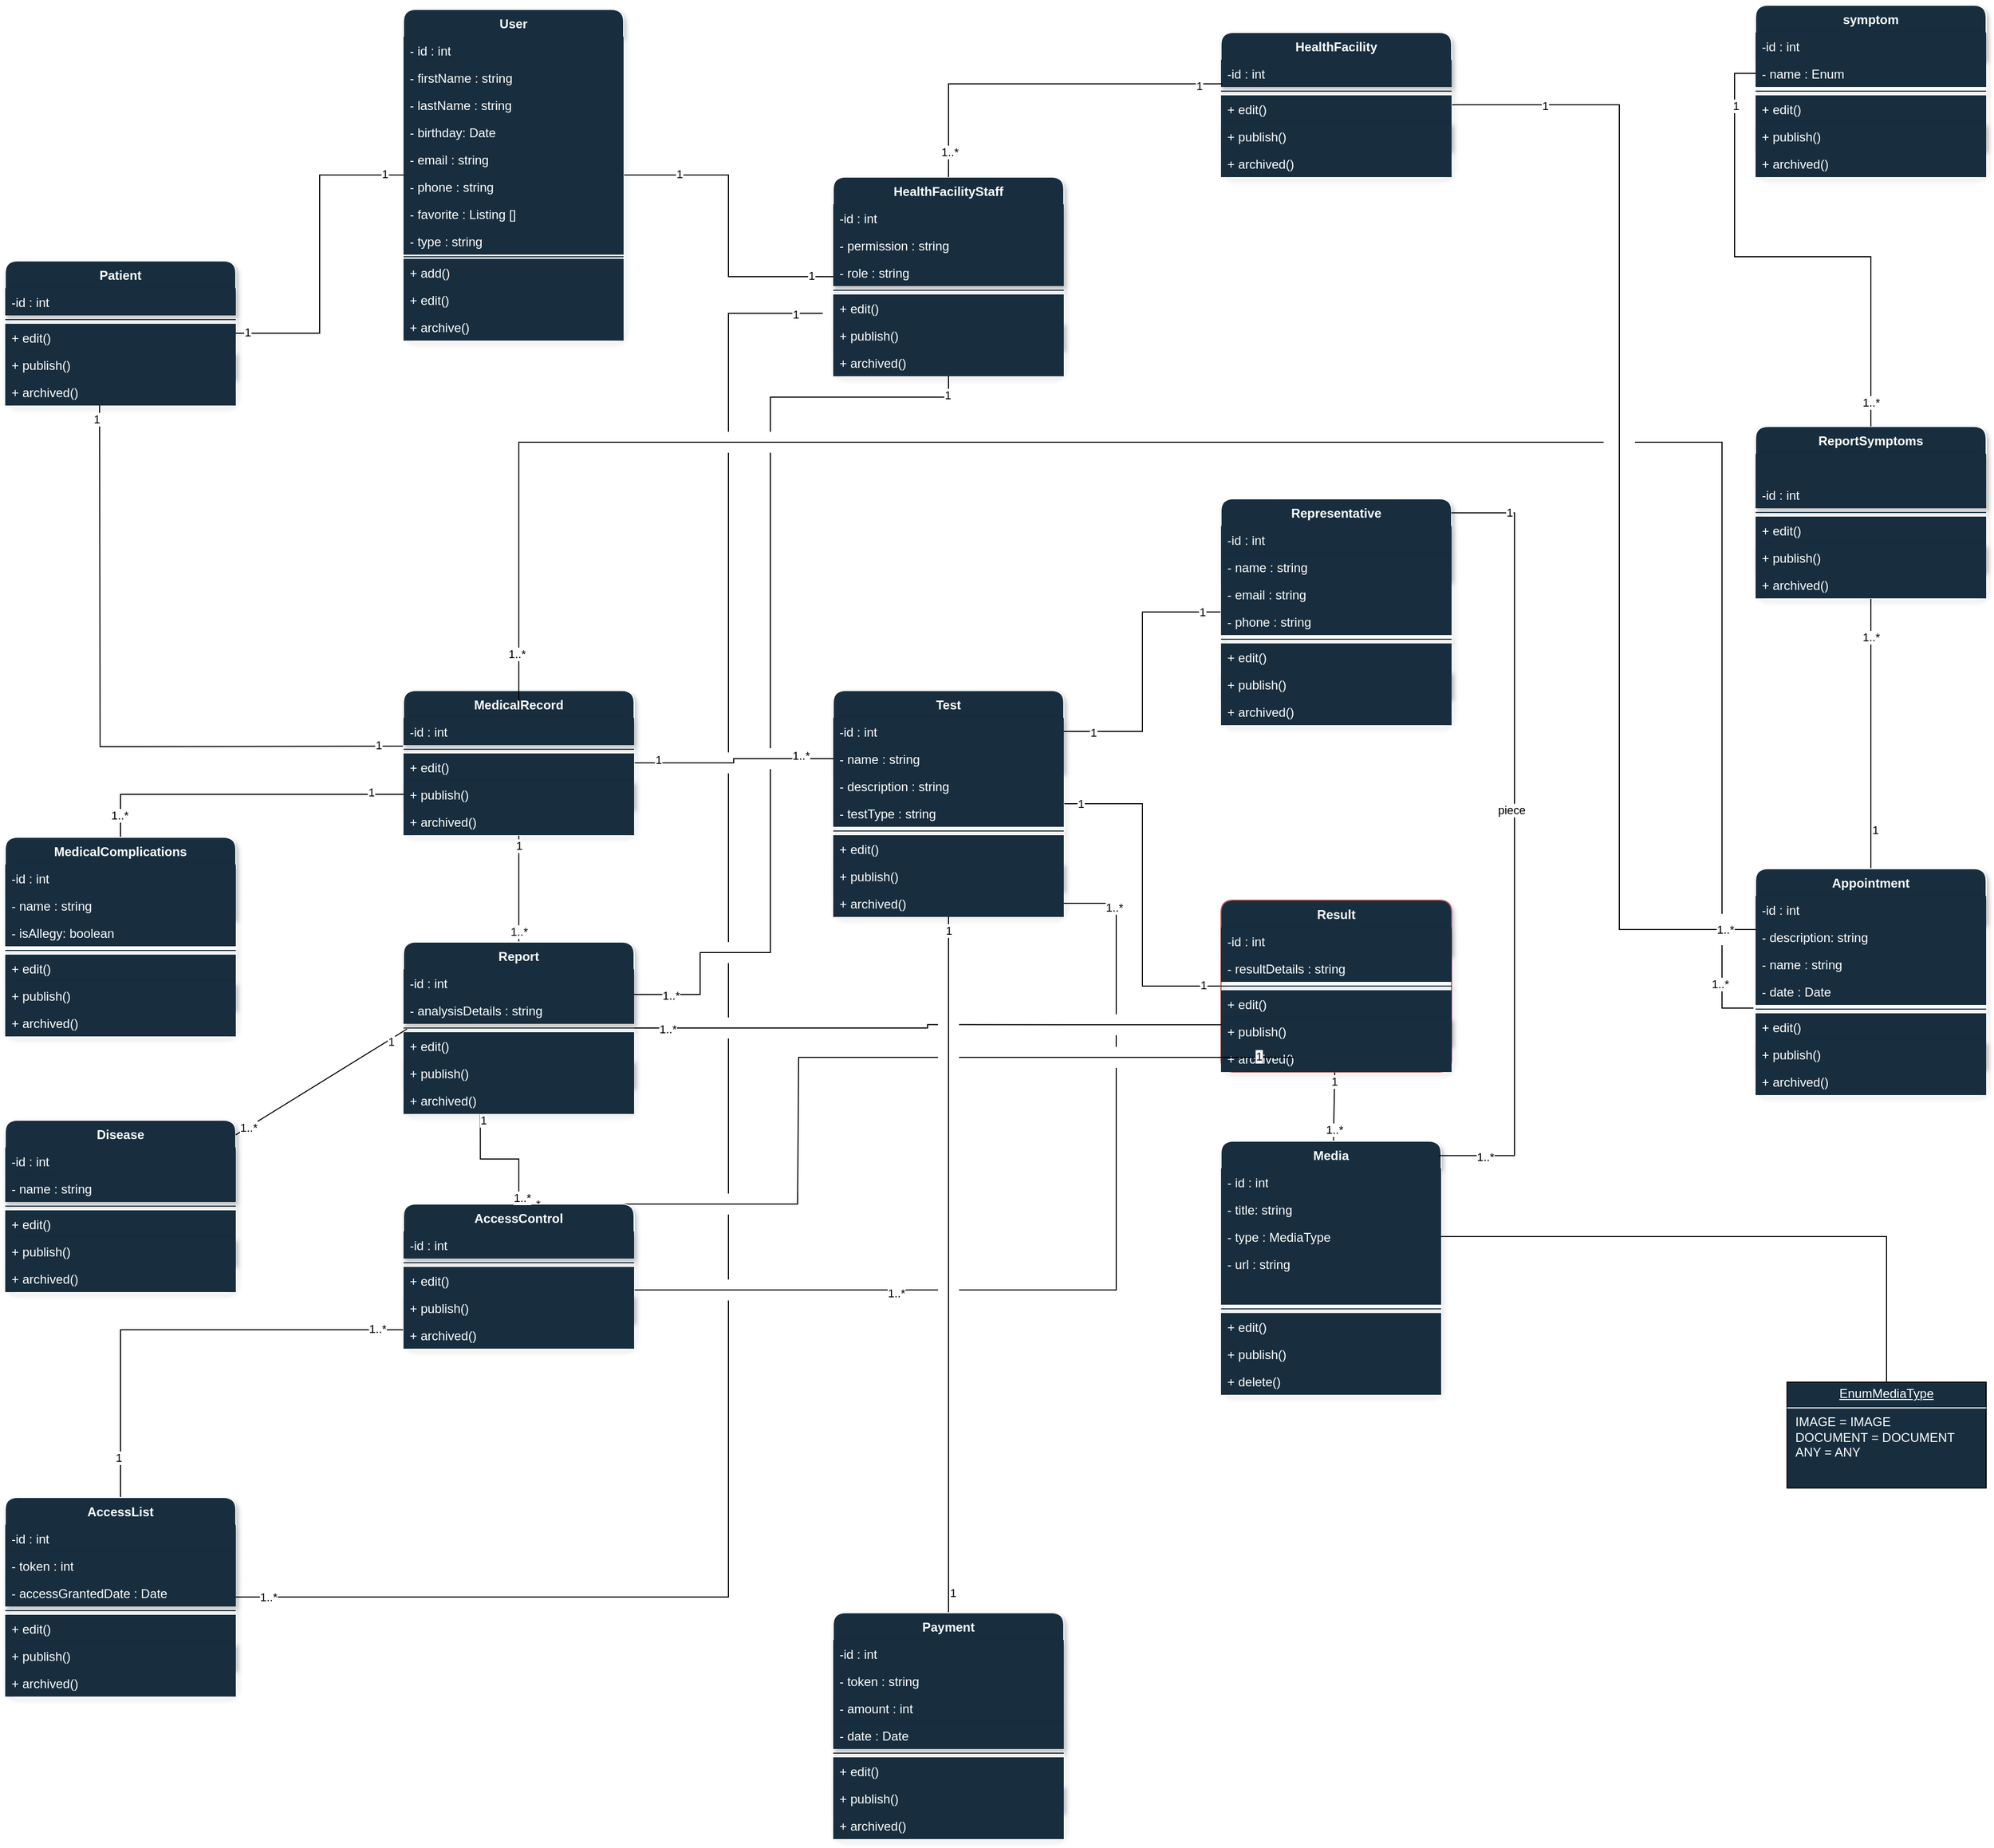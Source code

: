<mxfile version="24.7.3" type="github">
  <diagram name="Page-1" id="QCI9oUsnhwL7ymOCupBl">
    <mxGraphModel dx="9044" dy="5838" grid="1" gridSize="10" guides="1" tooltips="1" connect="1" arrows="1" fold="1" page="1" pageScale="1" pageWidth="827" pageHeight="1169" math="0" shadow="0">
      <root>
        <mxCell id="0" />
        <mxCell id="1" parent="0" />
        <mxCell id="InvlnoxLxVP2TcdJqRDU-1" style="edgeStyle=orthogonalEdgeStyle;rounded=0;orthogonalLoop=1;jettySize=auto;html=1;endArrow=none;endFill=0;jumpStyle=gap;jumpSize=20;" edge="1" parent="1" source="InvlnoxLxVP2TcdJqRDU-4" target="InvlnoxLxVP2TcdJqRDU-64">
          <mxGeometry relative="1" as="geometry" />
        </mxCell>
        <mxCell id="InvlnoxLxVP2TcdJqRDU-2" value="1" style="edgeLabel;html=1;align=center;verticalAlign=middle;resizable=0;points=[];" connectable="0" vertex="1" parent="InvlnoxLxVP2TcdJqRDU-1">
          <mxGeometry x="-0.905" relative="1" as="geometry">
            <mxPoint as="offset" />
          </mxGeometry>
        </mxCell>
        <mxCell id="InvlnoxLxVP2TcdJqRDU-3" value="1" style="edgeLabel;html=1;align=center;verticalAlign=middle;resizable=0;points=[];" connectable="0" vertex="1" parent="InvlnoxLxVP2TcdJqRDU-1">
          <mxGeometry x="0.895" y="1" relative="1" as="geometry">
            <mxPoint as="offset" />
          </mxGeometry>
        </mxCell>
        <mxCell id="InvlnoxLxVP2TcdJqRDU-4" value="Test" style="swimlane;fontStyle=1;align=center;verticalAlign=top;childLayout=stackLayout;horizontal=1;startSize=26;horizontalStack=0;resizeParent=1;resizeParentMax=0;resizeLast=0;collapsible=1;marginBottom=0;whiteSpace=wrap;html=1;labelBackgroundColor=none;rounded=1;shadow=1;fillStyle=auto;fillColor=#182E3E;strokeColor=#FFFFFF;swimlaneLine=0;fontColor=#FFFFFF;" vertex="1" parent="1">
          <mxGeometry x="-1720" y="-1570" width="220" height="216" as="geometry">
            <mxRectangle x="-300" y="-520" width="80" height="30" as="alternateBounds" />
          </mxGeometry>
        </mxCell>
        <mxCell id="InvlnoxLxVP2TcdJqRDU-5" value="-id : int" style="text;strokeColor=none;align=left;verticalAlign=top;spacingLeft=4;spacingRight=4;overflow=hidden;rotatable=0;points=[[0,0.5],[1,0.5]];portConstraint=eastwest;whiteSpace=wrap;html=1;labelBackgroundColor=none;rounded=0;shadow=1;fillStyle=auto;fontColor=#FFFFFF;fillColor=#182E3E;" vertex="1" parent="InvlnoxLxVP2TcdJqRDU-4">
          <mxGeometry y="26" width="220" height="26" as="geometry" />
        </mxCell>
        <mxCell id="InvlnoxLxVP2TcdJqRDU-6" value="- name : string" style="text;strokeColor=none;align=left;verticalAlign=top;spacingLeft=4;spacingRight=4;overflow=hidden;rotatable=0;points=[[0,0.5],[1,0.5]];portConstraint=eastwest;whiteSpace=wrap;html=1;labelBackgroundColor=none;rounded=0;shadow=1;fillStyle=auto;fontColor=#FFFFFF;fillColor=#182E3E;" vertex="1" parent="InvlnoxLxVP2TcdJqRDU-4">
          <mxGeometry y="52" width="220" height="26" as="geometry" />
        </mxCell>
        <mxCell id="InvlnoxLxVP2TcdJqRDU-7" value="- description : string" style="text;strokeColor=none;fillColor=#182E3E;align=left;verticalAlign=top;spacingLeft=4;spacingRight=4;overflow=hidden;rotatable=0;points=[[0,0.5],[1,0.5]];portConstraint=eastwest;whiteSpace=wrap;html=1;fontColor=#FFFFFF;" vertex="1" parent="InvlnoxLxVP2TcdJqRDU-4">
          <mxGeometry y="78" width="220" height="26" as="geometry" />
        </mxCell>
        <mxCell id="InvlnoxLxVP2TcdJqRDU-8" value="- testType : string" style="text;strokeColor=none;fillColor=#182E3E;align=left;verticalAlign=top;spacingLeft=4;spacingRight=4;overflow=hidden;rotatable=0;points=[[0,0.5],[1,0.5]];portConstraint=eastwest;whiteSpace=wrap;html=1;fontColor=#FFFFFF;" vertex="1" parent="InvlnoxLxVP2TcdJqRDU-4">
          <mxGeometry y="104" width="220" height="26" as="geometry" />
        </mxCell>
        <mxCell id="InvlnoxLxVP2TcdJqRDU-9" value="" style="line;strokeWidth=1;fillColor=default;align=left;verticalAlign=middle;spacingTop=-1;spacingLeft=3;spacingRight=3;rotatable=0;labelPosition=right;points=[];portConstraint=eastwest;strokeColor=#182E3E;labelBackgroundColor=none;fontColor=#FFFFFF;rounded=0;perimeterSpacing=0;shadow=1;" vertex="1" parent="InvlnoxLxVP2TcdJqRDU-4">
          <mxGeometry y="130" width="220" height="8" as="geometry" />
        </mxCell>
        <mxCell id="InvlnoxLxVP2TcdJqRDU-10" value="+ edit()&amp;nbsp; &amp;nbsp;&amp;nbsp;" style="text;align=left;verticalAlign=top;spacingLeft=4;spacingRight=4;overflow=hidden;rotatable=0;points=[[0,0.5],[1,0.5]];portConstraint=eastwest;whiteSpace=wrap;html=1;labelBackgroundColor=none;fontColor=#FFFFFF;fillColor=#182E3E;rounded=0;" vertex="1" parent="InvlnoxLxVP2TcdJqRDU-4">
          <mxGeometry y="138" width="220" height="26" as="geometry" />
        </mxCell>
        <mxCell id="InvlnoxLxVP2TcdJqRDU-11" value="+ publish()&amp;nbsp; &amp;nbsp; &amp;nbsp; &amp;nbsp;" style="text;strokeColor=none;align=left;verticalAlign=top;spacingLeft=4;spacingRight=4;overflow=hidden;rotatable=0;points=[[0,0.5],[1,0.5]];portConstraint=eastwest;whiteSpace=wrap;html=1;labelBackgroundColor=none;rounded=0;shadow=1;fillStyle=auto;fontColor=#FFFFFF;fillColor=#182E3E;" vertex="1" parent="InvlnoxLxVP2TcdJqRDU-4">
          <mxGeometry y="164" width="220" height="26" as="geometry" />
        </mxCell>
        <mxCell id="InvlnoxLxVP2TcdJqRDU-12" value="+ archived()&amp;nbsp;" style="text;align=left;verticalAlign=top;spacingLeft=4;spacingRight=4;overflow=hidden;rotatable=0;points=[[0,0.5],[1,0.5]];portConstraint=eastwest;whiteSpace=wrap;html=1;rounded=0;labelBackgroundColor=none;fontColor=#FFFFFF;fillColor=#182E3E;" vertex="1" parent="InvlnoxLxVP2TcdJqRDU-4">
          <mxGeometry y="190" width="220" height="26" as="geometry" />
        </mxCell>
        <mxCell id="InvlnoxLxVP2TcdJqRDU-13" value="Patient" style="swimlane;fontStyle=1;align=center;verticalAlign=top;childLayout=stackLayout;horizontal=1;startSize=26;horizontalStack=0;resizeParent=1;resizeParentMax=0;resizeLast=0;collapsible=1;marginBottom=0;whiteSpace=wrap;html=1;labelBackgroundColor=none;rounded=1;shadow=1;fillStyle=auto;fillColor=#182E3E;strokeColor=#FFFFFF;swimlaneLine=0;fontColor=#FFFFFF;" vertex="1" parent="1">
          <mxGeometry x="-2510" y="-1980" width="220" height="138" as="geometry">
            <mxRectangle x="-300" y="-520" width="80" height="30" as="alternateBounds" />
          </mxGeometry>
        </mxCell>
        <mxCell id="InvlnoxLxVP2TcdJqRDU-14" value="-id : int" style="text;strokeColor=none;align=left;verticalAlign=top;spacingLeft=4;spacingRight=4;overflow=hidden;rotatable=0;points=[[0,0.5],[1,0.5]];portConstraint=eastwest;whiteSpace=wrap;html=1;labelBackgroundColor=none;rounded=0;shadow=1;fillStyle=auto;fontColor=#FFFFFF;fillColor=#182E3E;" vertex="1" parent="InvlnoxLxVP2TcdJqRDU-13">
          <mxGeometry y="26" width="220" height="26" as="geometry" />
        </mxCell>
        <mxCell id="InvlnoxLxVP2TcdJqRDU-15" value="" style="line;strokeWidth=1;fillColor=default;align=left;verticalAlign=middle;spacingTop=-1;spacingLeft=3;spacingRight=3;rotatable=0;labelPosition=right;points=[];portConstraint=eastwest;strokeColor=#182E3E;labelBackgroundColor=none;fontColor=#FFFFFF;rounded=0;perimeterSpacing=0;shadow=1;" vertex="1" parent="InvlnoxLxVP2TcdJqRDU-13">
          <mxGeometry y="52" width="220" height="8" as="geometry" />
        </mxCell>
        <mxCell id="InvlnoxLxVP2TcdJqRDU-16" value="+ edit()&amp;nbsp; &amp;nbsp;&amp;nbsp;" style="text;align=left;verticalAlign=top;spacingLeft=4;spacingRight=4;overflow=hidden;rotatable=0;points=[[0,0.5],[1,0.5]];portConstraint=eastwest;whiteSpace=wrap;html=1;labelBackgroundColor=none;fontColor=#FFFFFF;fillColor=#182E3E;rounded=0;" vertex="1" parent="InvlnoxLxVP2TcdJqRDU-13">
          <mxGeometry y="60" width="220" height="26" as="geometry" />
        </mxCell>
        <mxCell id="InvlnoxLxVP2TcdJqRDU-17" value="+ publish()&amp;nbsp; &amp;nbsp; &amp;nbsp; &amp;nbsp;" style="text;strokeColor=none;align=left;verticalAlign=top;spacingLeft=4;spacingRight=4;overflow=hidden;rotatable=0;points=[[0,0.5],[1,0.5]];portConstraint=eastwest;whiteSpace=wrap;html=1;labelBackgroundColor=none;rounded=0;shadow=1;fillStyle=auto;fontColor=#FFFFFF;fillColor=#182E3E;" vertex="1" parent="InvlnoxLxVP2TcdJqRDU-13">
          <mxGeometry y="86" width="220" height="26" as="geometry" />
        </mxCell>
        <mxCell id="InvlnoxLxVP2TcdJqRDU-18" value="+ archived()&amp;nbsp;" style="text;align=left;verticalAlign=top;spacingLeft=4;spacingRight=4;overflow=hidden;rotatable=0;points=[[0,0.5],[1,0.5]];portConstraint=eastwest;whiteSpace=wrap;html=1;rounded=0;labelBackgroundColor=none;fontColor=#FFFFFF;fillColor=#182E3E;" vertex="1" parent="InvlnoxLxVP2TcdJqRDU-13">
          <mxGeometry y="112" width="220" height="26" as="geometry" />
        </mxCell>
        <mxCell id="InvlnoxLxVP2TcdJqRDU-19" style="edgeStyle=orthogonalEdgeStyle;rounded=0;orthogonalLoop=1;jettySize=auto;html=1;endArrow=none;endFill=0;" edge="1" parent="1">
          <mxGeometry relative="1" as="geometry">
            <mxPoint x="-2130" y="-1517" as="sourcePoint" />
            <mxPoint x="-2420" y="-1842" as="targetPoint" />
          </mxGeometry>
        </mxCell>
        <mxCell id="InvlnoxLxVP2TcdJqRDU-20" value="1" style="edgeLabel;html=1;align=center;verticalAlign=middle;resizable=0;points=[];" connectable="0" vertex="1" parent="InvlnoxLxVP2TcdJqRDU-19">
          <mxGeometry x="0.958" y="3" relative="1" as="geometry">
            <mxPoint as="offset" />
          </mxGeometry>
        </mxCell>
        <mxCell id="InvlnoxLxVP2TcdJqRDU-21" value="1" style="edgeLabel;html=1;align=center;verticalAlign=middle;resizable=0;points=[];" connectable="0" vertex="1" parent="InvlnoxLxVP2TcdJqRDU-19">
          <mxGeometry x="-0.922" y="-1" relative="1" as="geometry">
            <mxPoint as="offset" />
          </mxGeometry>
        </mxCell>
        <mxCell id="InvlnoxLxVP2TcdJqRDU-22" style="edgeStyle=orthogonalEdgeStyle;rounded=0;orthogonalLoop=1;jettySize=auto;html=1;endArrow=none;endFill=0;" edge="1" parent="1" source="InvlnoxLxVP2TcdJqRDU-28" target="InvlnoxLxVP2TcdJqRDU-54">
          <mxGeometry relative="1" as="geometry" />
        </mxCell>
        <mxCell id="InvlnoxLxVP2TcdJqRDU-23" value="1" style="edgeLabel;html=1;align=center;verticalAlign=middle;resizable=0;points=[];" connectable="0" vertex="1" parent="InvlnoxLxVP2TcdJqRDU-22">
          <mxGeometry x="-0.806" relative="1" as="geometry">
            <mxPoint as="offset" />
          </mxGeometry>
        </mxCell>
        <mxCell id="InvlnoxLxVP2TcdJqRDU-24" value="1..*" style="edgeLabel;html=1;align=center;verticalAlign=middle;resizable=0;points=[];" connectable="0" vertex="1" parent="InvlnoxLxVP2TcdJqRDU-22">
          <mxGeometry x="0.794" relative="1" as="geometry">
            <mxPoint as="offset" />
          </mxGeometry>
        </mxCell>
        <mxCell id="InvlnoxLxVP2TcdJqRDU-25" style="edgeStyle=orthogonalEdgeStyle;rounded=0;orthogonalLoop=1;jettySize=auto;html=1;entryX=0;entryY=0.5;entryDx=0;entryDy=0;endArrow=none;endFill=0;" edge="1" parent="1" source="InvlnoxLxVP2TcdJqRDU-28" target="InvlnoxLxVP2TcdJqRDU-6">
          <mxGeometry relative="1" as="geometry" />
        </mxCell>
        <mxCell id="InvlnoxLxVP2TcdJqRDU-26" value="1" style="edgeLabel;html=1;align=center;verticalAlign=middle;resizable=0;points=[];" vertex="1" connectable="0" parent="InvlnoxLxVP2TcdJqRDU-25">
          <mxGeometry x="-0.772" y="3" relative="1" as="geometry">
            <mxPoint x="1" as="offset" />
          </mxGeometry>
        </mxCell>
        <mxCell id="InvlnoxLxVP2TcdJqRDU-27" value="1..*" style="edgeLabel;html=1;align=center;verticalAlign=middle;resizable=0;points=[];" vertex="1" connectable="0" parent="InvlnoxLxVP2TcdJqRDU-25">
          <mxGeometry x="0.681" y="3" relative="1" as="geometry">
            <mxPoint as="offset" />
          </mxGeometry>
        </mxCell>
        <mxCell id="InvlnoxLxVP2TcdJqRDU-28" value="MedicalRecord" style="swimlane;fontStyle=1;align=center;verticalAlign=top;childLayout=stackLayout;horizontal=1;startSize=26;horizontalStack=0;resizeParent=1;resizeParentMax=0;resizeLast=0;collapsible=1;marginBottom=0;whiteSpace=wrap;html=1;labelBackgroundColor=none;rounded=1;shadow=1;fillStyle=auto;fillColor=#182E3E;strokeColor=#FFFFFF;swimlaneLine=0;fontColor=#FFFFFF;" vertex="1" parent="1">
          <mxGeometry x="-2130" y="-1570" width="220" height="138" as="geometry">
            <mxRectangle x="-300" y="-520" width="80" height="30" as="alternateBounds" />
          </mxGeometry>
        </mxCell>
        <mxCell id="InvlnoxLxVP2TcdJqRDU-29" value="-id : int" style="text;strokeColor=none;align=left;verticalAlign=top;spacingLeft=4;spacingRight=4;overflow=hidden;rotatable=0;points=[[0,0.5],[1,0.5]];portConstraint=eastwest;whiteSpace=wrap;html=1;labelBackgroundColor=none;rounded=0;shadow=1;fillStyle=auto;fontColor=#FFFFFF;fillColor=#182E3E;" vertex="1" parent="InvlnoxLxVP2TcdJqRDU-28">
          <mxGeometry y="26" width="220" height="26" as="geometry" />
        </mxCell>
        <mxCell id="InvlnoxLxVP2TcdJqRDU-30" value="" style="line;strokeWidth=1;fillColor=default;align=left;verticalAlign=middle;spacingTop=-1;spacingLeft=3;spacingRight=3;rotatable=0;labelPosition=right;points=[];portConstraint=eastwest;strokeColor=#182E3E;labelBackgroundColor=none;fontColor=#FFFFFF;rounded=0;perimeterSpacing=0;shadow=1;" vertex="1" parent="InvlnoxLxVP2TcdJqRDU-28">
          <mxGeometry y="52" width="220" height="8" as="geometry" />
        </mxCell>
        <mxCell id="InvlnoxLxVP2TcdJqRDU-31" value="+ edit()&amp;nbsp; &amp;nbsp;&amp;nbsp;" style="text;align=left;verticalAlign=top;spacingLeft=4;spacingRight=4;overflow=hidden;rotatable=0;points=[[0,0.5],[1,0.5]];portConstraint=eastwest;whiteSpace=wrap;html=1;labelBackgroundColor=none;fontColor=#FFFFFF;fillColor=#182E3E;rounded=0;" vertex="1" parent="InvlnoxLxVP2TcdJqRDU-28">
          <mxGeometry y="60" width="220" height="26" as="geometry" />
        </mxCell>
        <mxCell id="InvlnoxLxVP2TcdJqRDU-32" value="+ publish()&amp;nbsp; &amp;nbsp; &amp;nbsp; &amp;nbsp;" style="text;strokeColor=none;align=left;verticalAlign=top;spacingLeft=4;spacingRight=4;overflow=hidden;rotatable=0;points=[[0,0.5],[1,0.5]];portConstraint=eastwest;whiteSpace=wrap;html=1;labelBackgroundColor=none;rounded=0;shadow=1;fillStyle=auto;fontColor=#FFFFFF;fillColor=#182E3E;" vertex="1" parent="InvlnoxLxVP2TcdJqRDU-28">
          <mxGeometry y="86" width="220" height="26" as="geometry" />
        </mxCell>
        <mxCell id="InvlnoxLxVP2TcdJqRDU-33" value="+ archived()&amp;nbsp;" style="text;align=left;verticalAlign=top;spacingLeft=4;spacingRight=4;overflow=hidden;rotatable=0;points=[[0,0.5],[1,0.5]];portConstraint=eastwest;whiteSpace=wrap;html=1;rounded=0;labelBackgroundColor=none;fontColor=#FFFFFF;fillColor=#182E3E;" vertex="1" parent="InvlnoxLxVP2TcdJqRDU-28">
          <mxGeometry y="112" width="220" height="26" as="geometry" />
        </mxCell>
        <mxCell id="InvlnoxLxVP2TcdJqRDU-34" value="HealthFacilityStaff" style="swimlane;fontStyle=1;align=center;verticalAlign=top;childLayout=stackLayout;horizontal=1;startSize=26;horizontalStack=0;resizeParent=1;resizeParentMax=0;resizeLast=0;collapsible=1;marginBottom=0;whiteSpace=wrap;html=1;labelBackgroundColor=none;rounded=1;shadow=1;fillStyle=auto;fillColor=#182E3E;strokeColor=#FFFFFF;swimlaneLine=0;fontColor=#FFFFFF;" vertex="1" parent="1">
          <mxGeometry x="-1720" y="-2060" width="220" height="190" as="geometry">
            <mxRectangle x="-300" y="-520" width="80" height="30" as="alternateBounds" />
          </mxGeometry>
        </mxCell>
        <mxCell id="InvlnoxLxVP2TcdJqRDU-35" value="-id : int" style="text;strokeColor=none;align=left;verticalAlign=top;spacingLeft=4;spacingRight=4;overflow=hidden;rotatable=0;points=[[0,0.5],[1,0.5]];portConstraint=eastwest;whiteSpace=wrap;html=1;labelBackgroundColor=none;rounded=0;shadow=1;fillStyle=auto;fontColor=#FFFFFF;fillColor=#182E3E;" vertex="1" parent="InvlnoxLxVP2TcdJqRDU-34">
          <mxGeometry y="26" width="220" height="26" as="geometry" />
        </mxCell>
        <mxCell id="InvlnoxLxVP2TcdJqRDU-36" value="- permission : string" style="text;strokeColor=none;align=left;verticalAlign=top;spacingLeft=4;spacingRight=4;overflow=hidden;rotatable=0;points=[[0,0.5],[1,0.5]];portConstraint=eastwest;whiteSpace=wrap;html=1;labelBackgroundColor=none;rounded=0;shadow=1;fillStyle=auto;fontColor=#FFFFFF;fillColor=#182E3E;" vertex="1" parent="InvlnoxLxVP2TcdJqRDU-34">
          <mxGeometry y="52" width="220" height="26" as="geometry" />
        </mxCell>
        <mxCell id="InvlnoxLxVP2TcdJqRDU-37" value="- role : string" style="text;strokeColor=none;align=left;verticalAlign=top;spacingLeft=4;spacingRight=4;overflow=hidden;rotatable=0;points=[[0,0.5],[1,0.5]];portConstraint=eastwest;whiteSpace=wrap;html=1;labelBackgroundColor=none;rounded=0;shadow=1;fillStyle=auto;fontColor=#FFFFFF;fillColor=#182E3E;" vertex="1" parent="InvlnoxLxVP2TcdJqRDU-34">
          <mxGeometry y="78" width="220" height="26" as="geometry" />
        </mxCell>
        <mxCell id="InvlnoxLxVP2TcdJqRDU-38" value="" style="line;strokeWidth=1;fillColor=default;align=left;verticalAlign=middle;spacingTop=-1;spacingLeft=3;spacingRight=3;rotatable=0;labelPosition=right;points=[];portConstraint=eastwest;strokeColor=#182E3E;labelBackgroundColor=none;fontColor=#FFFFFF;rounded=0;perimeterSpacing=0;shadow=1;" vertex="1" parent="InvlnoxLxVP2TcdJqRDU-34">
          <mxGeometry y="104" width="220" height="8" as="geometry" />
        </mxCell>
        <mxCell id="InvlnoxLxVP2TcdJqRDU-39" value="+ edit()&amp;nbsp; &amp;nbsp;&amp;nbsp;" style="text;align=left;verticalAlign=top;spacingLeft=4;spacingRight=4;overflow=hidden;rotatable=0;points=[[0,0.5],[1,0.5]];portConstraint=eastwest;whiteSpace=wrap;html=1;labelBackgroundColor=none;fontColor=#FFFFFF;fillColor=#182E3E;rounded=0;" vertex="1" parent="InvlnoxLxVP2TcdJqRDU-34">
          <mxGeometry y="112" width="220" height="26" as="geometry" />
        </mxCell>
        <mxCell id="InvlnoxLxVP2TcdJqRDU-40" value="+ publish()&amp;nbsp; &amp;nbsp; &amp;nbsp; &amp;nbsp;" style="text;strokeColor=none;align=left;verticalAlign=top;spacingLeft=4;spacingRight=4;overflow=hidden;rotatable=0;points=[[0,0.5],[1,0.5]];portConstraint=eastwest;whiteSpace=wrap;html=1;labelBackgroundColor=none;rounded=0;shadow=1;fillStyle=auto;fontColor=#FFFFFF;fillColor=#182E3E;" vertex="1" parent="InvlnoxLxVP2TcdJqRDU-34">
          <mxGeometry y="138" width="220" height="26" as="geometry" />
        </mxCell>
        <mxCell id="InvlnoxLxVP2TcdJqRDU-41" value="+ archived()&amp;nbsp;" style="text;align=left;verticalAlign=top;spacingLeft=4;spacingRight=4;overflow=hidden;rotatable=0;points=[[0,0.5],[1,0.5]];portConstraint=eastwest;whiteSpace=wrap;html=1;rounded=0;labelBackgroundColor=none;fontColor=#FFFFFF;fillColor=#182E3E;" vertex="1" parent="InvlnoxLxVP2TcdJqRDU-34">
          <mxGeometry y="164" width="220" height="26" as="geometry" />
        </mxCell>
        <mxCell id="InvlnoxLxVP2TcdJqRDU-42" style="edgeStyle=orthogonalEdgeStyle;rounded=0;orthogonalLoop=1;jettySize=auto;html=1;endArrow=none;endFill=0;" edge="1" parent="1" source="InvlnoxLxVP2TcdJqRDU-45" target="InvlnoxLxVP2TcdJqRDU-4">
          <mxGeometry relative="1" as="geometry">
            <Array as="points">
              <mxPoint x="-1500" y="-595" />
            </Array>
          </mxGeometry>
        </mxCell>
        <mxCell id="InvlnoxLxVP2TcdJqRDU-43" value="1" style="edgeLabel;html=1;align=center;verticalAlign=middle;resizable=0;points=[];" vertex="1" connectable="0" parent="InvlnoxLxVP2TcdJqRDU-42">
          <mxGeometry x="0.964" relative="1" as="geometry">
            <mxPoint y="1" as="offset" />
          </mxGeometry>
        </mxCell>
        <mxCell id="InvlnoxLxVP2TcdJqRDU-44" value="1" style="edgeLabel;html=1;align=center;verticalAlign=middle;resizable=0;points=[];" vertex="1" connectable="0" parent="InvlnoxLxVP2TcdJqRDU-42">
          <mxGeometry x="-0.943" y="-4" relative="1" as="geometry">
            <mxPoint as="offset" />
          </mxGeometry>
        </mxCell>
        <mxCell id="InvlnoxLxVP2TcdJqRDU-45" value="Payment" style="swimlane;fontStyle=1;align=center;verticalAlign=top;childLayout=stackLayout;horizontal=1;startSize=26;horizontalStack=0;resizeParent=1;resizeParentMax=0;resizeLast=0;collapsible=1;marginBottom=0;whiteSpace=wrap;html=1;labelBackgroundColor=none;rounded=1;shadow=1;fillStyle=auto;fillColor=#182E3E;strokeColor=#FFFFFF;swimlaneLine=0;fontColor=#FFFFFF;" vertex="1" parent="1">
          <mxGeometry x="-1720" y="-690" width="220" height="216" as="geometry">
            <mxRectangle x="-300" y="-520" width="80" height="30" as="alternateBounds" />
          </mxGeometry>
        </mxCell>
        <mxCell id="InvlnoxLxVP2TcdJqRDU-46" value="-id : int" style="text;strokeColor=none;align=left;verticalAlign=top;spacingLeft=4;spacingRight=4;overflow=hidden;rotatable=0;points=[[0,0.5],[1,0.5]];portConstraint=eastwest;whiteSpace=wrap;html=1;labelBackgroundColor=none;rounded=0;shadow=1;fillStyle=auto;fontColor=#FFFFFF;fillColor=#182E3E;" vertex="1" parent="InvlnoxLxVP2TcdJqRDU-45">
          <mxGeometry y="26" width="220" height="26" as="geometry" />
        </mxCell>
        <mxCell id="InvlnoxLxVP2TcdJqRDU-47" value="- token : string" style="text;strokeColor=none;align=left;verticalAlign=top;spacingLeft=4;spacingRight=4;overflow=hidden;rotatable=0;points=[[0,0.5],[1,0.5]];portConstraint=eastwest;whiteSpace=wrap;html=1;labelBackgroundColor=none;rounded=0;shadow=1;fillStyle=auto;fontColor=#FFFFFF;fillColor=#182E3E;" vertex="1" parent="InvlnoxLxVP2TcdJqRDU-45">
          <mxGeometry y="52" width="220" height="26" as="geometry" />
        </mxCell>
        <mxCell id="InvlnoxLxVP2TcdJqRDU-48" value="- amount : int" style="text;strokeColor=none;align=left;verticalAlign=top;spacingLeft=4;spacingRight=4;overflow=hidden;rotatable=0;points=[[0,0.5],[1,0.5]];portConstraint=eastwest;whiteSpace=wrap;html=1;labelBackgroundColor=none;rounded=0;shadow=1;fillStyle=auto;fontColor=#FFFFFF;fillColor=#182E3E;" vertex="1" parent="InvlnoxLxVP2TcdJqRDU-45">
          <mxGeometry y="78" width="220" height="26" as="geometry" />
        </mxCell>
        <mxCell id="InvlnoxLxVP2TcdJqRDU-49" value="- date&amp;nbsp;: Date" style="text;strokeColor=none;align=left;verticalAlign=top;spacingLeft=4;spacingRight=4;overflow=hidden;rotatable=0;points=[[0,0.5],[1,0.5]];portConstraint=eastwest;whiteSpace=wrap;html=1;labelBackgroundColor=none;rounded=0;shadow=1;fillStyle=auto;fontColor=#FFFFFF;fillColor=#182E3E;" vertex="1" parent="InvlnoxLxVP2TcdJqRDU-45">
          <mxGeometry y="104" width="220" height="26" as="geometry" />
        </mxCell>
        <mxCell id="InvlnoxLxVP2TcdJqRDU-50" value="" style="line;strokeWidth=1;fillColor=default;align=left;verticalAlign=middle;spacingTop=-1;spacingLeft=3;spacingRight=3;rotatable=0;labelPosition=right;points=[];portConstraint=eastwest;strokeColor=#182E3E;labelBackgroundColor=none;fontColor=#FFFFFF;rounded=0;perimeterSpacing=0;shadow=1;" vertex="1" parent="InvlnoxLxVP2TcdJqRDU-45">
          <mxGeometry y="130" width="220" height="8" as="geometry" />
        </mxCell>
        <mxCell id="InvlnoxLxVP2TcdJqRDU-51" value="+ edit()&amp;nbsp; &amp;nbsp;&amp;nbsp;" style="text;align=left;verticalAlign=top;spacingLeft=4;spacingRight=4;overflow=hidden;rotatable=0;points=[[0,0.5],[1,0.5]];portConstraint=eastwest;whiteSpace=wrap;html=1;labelBackgroundColor=none;fontColor=#FFFFFF;fillColor=#182E3E;rounded=0;" vertex="1" parent="InvlnoxLxVP2TcdJqRDU-45">
          <mxGeometry y="138" width="220" height="26" as="geometry" />
        </mxCell>
        <mxCell id="InvlnoxLxVP2TcdJqRDU-52" value="+ publish()&amp;nbsp; &amp;nbsp; &amp;nbsp; &amp;nbsp;" style="text;strokeColor=none;align=left;verticalAlign=top;spacingLeft=4;spacingRight=4;overflow=hidden;rotatable=0;points=[[0,0.5],[1,0.5]];portConstraint=eastwest;whiteSpace=wrap;html=1;labelBackgroundColor=none;rounded=0;shadow=1;fillStyle=auto;fontColor=#FFFFFF;fillColor=#182E3E;" vertex="1" parent="InvlnoxLxVP2TcdJqRDU-45">
          <mxGeometry y="164" width="220" height="26" as="geometry" />
        </mxCell>
        <mxCell id="InvlnoxLxVP2TcdJqRDU-53" value="+ archived()&amp;nbsp;" style="text;align=left;verticalAlign=top;spacingLeft=4;spacingRight=4;overflow=hidden;rotatable=0;points=[[0,0.5],[1,0.5]];portConstraint=eastwest;whiteSpace=wrap;html=1;rounded=0;labelBackgroundColor=none;fontColor=#FFFFFF;fillColor=#182E3E;" vertex="1" parent="InvlnoxLxVP2TcdJqRDU-45">
          <mxGeometry y="190" width="220" height="26" as="geometry" />
        </mxCell>
        <mxCell id="InvlnoxLxVP2TcdJqRDU-54" value="Report" style="swimlane;fontStyle=1;align=center;verticalAlign=top;childLayout=stackLayout;horizontal=1;startSize=26;horizontalStack=0;resizeParent=1;resizeParentMax=0;resizeLast=0;collapsible=1;marginBottom=0;whiteSpace=wrap;html=1;labelBackgroundColor=none;rounded=1;shadow=1;fillStyle=auto;fillColor=#182E3E;strokeColor=#FFFFFF;swimlaneLine=0;fontColor=#FFFFFF;" vertex="1" parent="1">
          <mxGeometry x="-2130" y="-1330" width="220" height="164" as="geometry">
            <mxRectangle x="-300" y="-520" width="80" height="30" as="alternateBounds" />
          </mxGeometry>
        </mxCell>
        <mxCell id="InvlnoxLxVP2TcdJqRDU-55" value="-id : int" style="text;strokeColor=none;align=left;verticalAlign=top;spacingLeft=4;spacingRight=4;overflow=hidden;rotatable=0;points=[[0,0.5],[1,0.5]];portConstraint=eastwest;whiteSpace=wrap;html=1;labelBackgroundColor=none;rounded=0;shadow=1;fillStyle=auto;fontColor=#FFFFFF;fillColor=#182E3E;" vertex="1" parent="InvlnoxLxVP2TcdJqRDU-54">
          <mxGeometry y="26" width="220" height="26" as="geometry" />
        </mxCell>
        <mxCell id="InvlnoxLxVP2TcdJqRDU-56" value="- analysisDetails&amp;nbsp;: string" style="text;strokeColor=none;align=left;verticalAlign=top;spacingLeft=4;spacingRight=4;overflow=hidden;rotatable=0;points=[[0,0.5],[1,0.5]];portConstraint=eastwest;whiteSpace=wrap;html=1;labelBackgroundColor=none;rounded=0;shadow=1;fillStyle=auto;fontColor=#FFFFFF;fillColor=#182E3E;" vertex="1" parent="InvlnoxLxVP2TcdJqRDU-54">
          <mxGeometry y="52" width="220" height="26" as="geometry" />
        </mxCell>
        <mxCell id="InvlnoxLxVP2TcdJqRDU-57" value="" style="line;strokeWidth=1;fillColor=default;align=left;verticalAlign=middle;spacingTop=-1;spacingLeft=3;spacingRight=3;rotatable=0;labelPosition=right;points=[];portConstraint=eastwest;strokeColor=#182E3E;labelBackgroundColor=none;fontColor=#FFFFFF;rounded=0;perimeterSpacing=0;shadow=1;" vertex="1" parent="InvlnoxLxVP2TcdJqRDU-54">
          <mxGeometry y="78" width="220" height="8" as="geometry" />
        </mxCell>
        <mxCell id="InvlnoxLxVP2TcdJqRDU-58" value="+ edit()&amp;nbsp; &amp;nbsp;&amp;nbsp;" style="text;align=left;verticalAlign=top;spacingLeft=4;spacingRight=4;overflow=hidden;rotatable=0;points=[[0,0.5],[1,0.5]];portConstraint=eastwest;whiteSpace=wrap;html=1;labelBackgroundColor=none;fontColor=#FFFFFF;fillColor=#182E3E;rounded=0;" vertex="1" parent="InvlnoxLxVP2TcdJqRDU-54">
          <mxGeometry y="86" width="220" height="26" as="geometry" />
        </mxCell>
        <mxCell id="InvlnoxLxVP2TcdJqRDU-59" value="+ publish()&amp;nbsp; &amp;nbsp; &amp;nbsp; &amp;nbsp;" style="text;strokeColor=none;align=left;verticalAlign=top;spacingLeft=4;spacingRight=4;overflow=hidden;rotatable=0;points=[[0,0.5],[1,0.5]];portConstraint=eastwest;whiteSpace=wrap;html=1;labelBackgroundColor=none;rounded=0;shadow=1;fillStyle=auto;fontColor=#FFFFFF;fillColor=#182E3E;" vertex="1" parent="InvlnoxLxVP2TcdJqRDU-54">
          <mxGeometry y="112" width="220" height="26" as="geometry" />
        </mxCell>
        <mxCell id="InvlnoxLxVP2TcdJqRDU-60" value="+ archived()&amp;nbsp;" style="text;align=left;verticalAlign=top;spacingLeft=4;spacingRight=4;overflow=hidden;rotatable=0;points=[[0,0.5],[1,0.5]];portConstraint=eastwest;whiteSpace=wrap;html=1;rounded=0;labelBackgroundColor=none;fontColor=#FFFFFF;fillColor=#182E3E;" vertex="1" parent="InvlnoxLxVP2TcdJqRDU-54">
          <mxGeometry y="138" width="220" height="26" as="geometry" />
        </mxCell>
        <mxCell id="InvlnoxLxVP2TcdJqRDU-61" style="rounded=0;orthogonalLoop=1;jettySize=auto;html=1;endArrow=none;endFill=0;" edge="1" parent="1" source="InvlnoxLxVP2TcdJqRDU-64" target="InvlnoxLxVP2TcdJqRDU-148">
          <mxGeometry relative="1" as="geometry">
            <mxPoint x="-930" y="-1278.0" as="targetPoint" />
          </mxGeometry>
        </mxCell>
        <mxCell id="InvlnoxLxVP2TcdJqRDU-62" value="1..*" style="edgeLabel;html=1;align=center;verticalAlign=middle;resizable=0;points=[];" connectable="0" vertex="1" parent="InvlnoxLxVP2TcdJqRDU-61">
          <mxGeometry x="0.655" relative="1" as="geometry">
            <mxPoint as="offset" />
          </mxGeometry>
        </mxCell>
        <mxCell id="InvlnoxLxVP2TcdJqRDU-63" value="1" style="edgeLabel;html=1;align=center;verticalAlign=middle;resizable=0;points=[];" connectable="0" vertex="1" parent="InvlnoxLxVP2TcdJqRDU-61">
          <mxGeometry x="-0.733" y="-1" relative="1" as="geometry">
            <mxPoint as="offset" />
          </mxGeometry>
        </mxCell>
        <mxCell id="InvlnoxLxVP2TcdJqRDU-64" value="Result" style="swimlane;fontStyle=1;align=center;verticalAlign=top;childLayout=stackLayout;horizontal=1;startSize=26;horizontalStack=0;resizeParent=1;resizeParentMax=0;resizeLast=0;collapsible=1;marginBottom=0;whiteSpace=wrap;html=1;labelBackgroundColor=none;rounded=1;shadow=1;fillStyle=auto;fillColor=#182E3E;strokeColor=#b85450;swimlaneLine=0;fontColor=#FFFFFF;" vertex="1" parent="1">
          <mxGeometry x="-1350" y="-1370" width="220" height="164" as="geometry">
            <mxRectangle x="-300" y="-520" width="80" height="30" as="alternateBounds" />
          </mxGeometry>
        </mxCell>
        <mxCell id="InvlnoxLxVP2TcdJqRDU-65" value="-id : int" style="text;strokeColor=none;align=left;verticalAlign=top;spacingLeft=4;spacingRight=4;overflow=hidden;rotatable=0;points=[[0,0.5],[1,0.5]];portConstraint=eastwest;whiteSpace=wrap;html=1;labelBackgroundColor=none;rounded=0;shadow=1;fillStyle=auto;fontColor=#FFFFFF;fillColor=#182E3E;" vertex="1" parent="InvlnoxLxVP2TcdJqRDU-64">
          <mxGeometry y="26" width="220" height="26" as="geometry" />
        </mxCell>
        <mxCell id="InvlnoxLxVP2TcdJqRDU-66" value="- resultDetails : string" style="text;strokeColor=none;fillColor=#182E3E;align=left;verticalAlign=top;spacingLeft=4;spacingRight=4;overflow=hidden;rotatable=0;points=[[0,0.5],[1,0.5]];portConstraint=eastwest;whiteSpace=wrap;html=1;fontColor=#FFFFFF;" vertex="1" parent="InvlnoxLxVP2TcdJqRDU-64">
          <mxGeometry y="52" width="220" height="26" as="geometry" />
        </mxCell>
        <mxCell id="InvlnoxLxVP2TcdJqRDU-67" value="" style="line;strokeWidth=1;fillColor=default;align=left;verticalAlign=middle;spacingTop=-1;spacingLeft=3;spacingRight=3;rotatable=0;labelPosition=right;points=[];portConstraint=eastwest;strokeColor=#182E3E;labelBackgroundColor=none;fontColor=#FFFFFF;rounded=0;perimeterSpacing=0;shadow=1;" vertex="1" parent="InvlnoxLxVP2TcdJqRDU-64">
          <mxGeometry y="78" width="220" height="8" as="geometry" />
        </mxCell>
        <mxCell id="InvlnoxLxVP2TcdJqRDU-68" value="+ edit()&amp;nbsp; &amp;nbsp;&amp;nbsp;" style="text;align=left;verticalAlign=top;spacingLeft=4;spacingRight=4;overflow=hidden;rotatable=0;points=[[0,0.5],[1,0.5]];portConstraint=eastwest;whiteSpace=wrap;html=1;labelBackgroundColor=none;fontColor=#FFFFFF;fillColor=#182E3E;rounded=0;" vertex="1" parent="InvlnoxLxVP2TcdJqRDU-64">
          <mxGeometry y="86" width="220" height="26" as="geometry" />
        </mxCell>
        <mxCell id="InvlnoxLxVP2TcdJqRDU-69" value="+ publish()&amp;nbsp; &amp;nbsp; &amp;nbsp; &amp;nbsp;" style="text;strokeColor=none;align=left;verticalAlign=top;spacingLeft=4;spacingRight=4;overflow=hidden;rotatable=0;points=[[0,0.5],[1,0.5]];portConstraint=eastwest;whiteSpace=wrap;html=1;labelBackgroundColor=none;rounded=0;shadow=1;fillStyle=auto;fontColor=#FFFFFF;fillColor=#182E3E;" vertex="1" parent="InvlnoxLxVP2TcdJqRDU-64">
          <mxGeometry y="112" width="220" height="26" as="geometry" />
        </mxCell>
        <mxCell id="InvlnoxLxVP2TcdJqRDU-70" value="+ archived()&amp;nbsp;" style="text;align=left;verticalAlign=top;spacingLeft=4;spacingRight=4;overflow=hidden;rotatable=0;points=[[0,0.5],[1,0.5]];portConstraint=eastwest;whiteSpace=wrap;html=1;rounded=0;labelBackgroundColor=none;fontColor=#FFFFFF;fillColor=#182E3E;" vertex="1" parent="InvlnoxLxVP2TcdJqRDU-64">
          <mxGeometry y="138" width="220" height="26" as="geometry" />
        </mxCell>
        <mxCell id="InvlnoxLxVP2TcdJqRDU-71" style="edgeStyle=orthogonalEdgeStyle;rounded=0;orthogonalLoop=1;jettySize=auto;html=1;endArrow=none;endFill=0;" edge="1" parent="1" source="InvlnoxLxVP2TcdJqRDU-74" target="InvlnoxLxVP2TcdJqRDU-130">
          <mxGeometry relative="1" as="geometry" />
        </mxCell>
        <mxCell id="InvlnoxLxVP2TcdJqRDU-72" value="1..*" style="edgeLabel;html=1;align=center;verticalAlign=middle;resizable=0;points=[];" connectable="0" vertex="1" parent="InvlnoxLxVP2TcdJqRDU-71">
          <mxGeometry x="0.715" relative="1" as="geometry">
            <mxPoint as="offset" />
          </mxGeometry>
        </mxCell>
        <mxCell id="InvlnoxLxVP2TcdJqRDU-73" value="1" style="edgeLabel;html=1;align=center;verticalAlign=middle;resizable=0;points=[];" connectable="0" vertex="1" parent="InvlnoxLxVP2TcdJqRDU-71">
          <mxGeometry x="-0.712" y="-3" relative="1" as="geometry">
            <mxPoint x="1" as="offset" />
          </mxGeometry>
        </mxCell>
        <mxCell id="InvlnoxLxVP2TcdJqRDU-74" value="Appointment" style="swimlane;fontStyle=1;align=center;verticalAlign=top;childLayout=stackLayout;horizontal=1;startSize=26;horizontalStack=0;resizeParent=1;resizeParentMax=0;resizeLast=0;collapsible=1;marginBottom=0;whiteSpace=wrap;html=1;labelBackgroundColor=none;rounded=1;shadow=1;fillStyle=auto;fillColor=#182E3E;strokeColor=#FFFFFF;swimlaneLine=0;fontColor=#FFFFFF;" vertex="1" parent="1">
          <mxGeometry x="-840" y="-1400" width="220" height="216" as="geometry">
            <mxRectangle x="-300" y="-520" width="80" height="30" as="alternateBounds" />
          </mxGeometry>
        </mxCell>
        <mxCell id="InvlnoxLxVP2TcdJqRDU-75" value="-id : int" style="text;strokeColor=none;align=left;verticalAlign=top;spacingLeft=4;spacingRight=4;overflow=hidden;rotatable=0;points=[[0,0.5],[1,0.5]];portConstraint=eastwest;whiteSpace=wrap;html=1;labelBackgroundColor=none;rounded=0;shadow=1;fillStyle=auto;fontColor=#FFFFFF;fillColor=#182E3E;" vertex="1" parent="InvlnoxLxVP2TcdJqRDU-74">
          <mxGeometry y="26" width="220" height="26" as="geometry" />
        </mxCell>
        <mxCell id="InvlnoxLxVP2TcdJqRDU-76" value="- description: string" style="text;strokeColor=none;fillColor=#182E3E;align=left;verticalAlign=top;spacingLeft=4;spacingRight=4;overflow=hidden;rotatable=0;points=[[0,0.5],[1,0.5]];portConstraint=eastwest;whiteSpace=wrap;html=1;fontColor=#FFFFFF;" vertex="1" parent="InvlnoxLxVP2TcdJqRDU-74">
          <mxGeometry y="52" width="220" height="26" as="geometry" />
        </mxCell>
        <mxCell id="InvlnoxLxVP2TcdJqRDU-77" value="- name : string" style="text;strokeColor=none;fillColor=#182E3E;align=left;verticalAlign=top;spacingLeft=4;spacingRight=4;overflow=hidden;rotatable=0;points=[[0,0.5],[1,0.5]];portConstraint=eastwest;whiteSpace=wrap;html=1;fontColor=#FFFFFF;" vertex="1" parent="InvlnoxLxVP2TcdJqRDU-74">
          <mxGeometry y="78" width="220" height="26" as="geometry" />
        </mxCell>
        <mxCell id="InvlnoxLxVP2TcdJqRDU-78" value="- date : Date" style="text;strokeColor=none;fillColor=#182E3E;align=left;verticalAlign=top;spacingLeft=4;spacingRight=4;overflow=hidden;rotatable=0;points=[[0,0.5],[1,0.5]];portConstraint=eastwest;whiteSpace=wrap;html=1;fontColor=#FFFFFF;" vertex="1" parent="InvlnoxLxVP2TcdJqRDU-74">
          <mxGeometry y="104" width="220" height="26" as="geometry" />
        </mxCell>
        <mxCell id="InvlnoxLxVP2TcdJqRDU-79" value="" style="line;strokeWidth=1;fillColor=default;align=left;verticalAlign=middle;spacingTop=-1;spacingLeft=3;spacingRight=3;rotatable=0;labelPosition=right;points=[];portConstraint=eastwest;strokeColor=#182E3E;labelBackgroundColor=none;fontColor=#FFFFFF;rounded=0;perimeterSpacing=0;shadow=1;" vertex="1" parent="InvlnoxLxVP2TcdJqRDU-74">
          <mxGeometry y="130" width="220" height="8" as="geometry" />
        </mxCell>
        <mxCell id="InvlnoxLxVP2TcdJqRDU-80" value="+ edit()&amp;nbsp; &amp;nbsp;&amp;nbsp;" style="text;align=left;verticalAlign=top;spacingLeft=4;spacingRight=4;overflow=hidden;rotatable=0;points=[[0,0.5],[1,0.5]];portConstraint=eastwest;whiteSpace=wrap;html=1;labelBackgroundColor=none;fontColor=#FFFFFF;fillColor=#182E3E;rounded=0;" vertex="1" parent="InvlnoxLxVP2TcdJqRDU-74">
          <mxGeometry y="138" width="220" height="26" as="geometry" />
        </mxCell>
        <mxCell id="InvlnoxLxVP2TcdJqRDU-81" value="+ publish()&amp;nbsp; &amp;nbsp; &amp;nbsp; &amp;nbsp;" style="text;strokeColor=none;align=left;verticalAlign=top;spacingLeft=4;spacingRight=4;overflow=hidden;rotatable=0;points=[[0,0.5],[1,0.5]];portConstraint=eastwest;whiteSpace=wrap;html=1;labelBackgroundColor=none;rounded=0;shadow=1;fillStyle=auto;fontColor=#FFFFFF;fillColor=#182E3E;" vertex="1" parent="InvlnoxLxVP2TcdJqRDU-74">
          <mxGeometry y="164" width="220" height="26" as="geometry" />
        </mxCell>
        <mxCell id="InvlnoxLxVP2TcdJqRDU-82" value="+ archived()&amp;nbsp;" style="text;align=left;verticalAlign=top;spacingLeft=4;spacingRight=4;overflow=hidden;rotatable=0;points=[[0,0.5],[1,0.5]];portConstraint=eastwest;whiteSpace=wrap;html=1;rounded=0;labelBackgroundColor=none;fontColor=#FFFFFF;fillColor=#182E3E;" vertex="1" parent="InvlnoxLxVP2TcdJqRDU-74">
          <mxGeometry y="190" width="220" height="26" as="geometry" />
        </mxCell>
        <mxCell id="InvlnoxLxVP2TcdJqRDU-83" style="edgeStyle=orthogonalEdgeStyle;rounded=0;orthogonalLoop=1;jettySize=auto;html=1;endArrow=none;endFill=0;" edge="1" parent="1" source="InvlnoxLxVP2TcdJqRDU-86" target="InvlnoxLxVP2TcdJqRDU-34">
          <mxGeometry relative="1" as="geometry">
            <mxPoint x="-1640" y="-1830" as="targetPoint" />
          </mxGeometry>
        </mxCell>
        <mxCell id="InvlnoxLxVP2TcdJqRDU-84" value="1" style="edgeLabel;html=1;align=center;verticalAlign=middle;resizable=0;points=[];" connectable="0" vertex="1" parent="InvlnoxLxVP2TcdJqRDU-83">
          <mxGeometry x="-0.646" y="1" relative="1" as="geometry">
            <mxPoint as="offset" />
          </mxGeometry>
        </mxCell>
        <mxCell id="InvlnoxLxVP2TcdJqRDU-85" value="1" style="edgeLabel;html=1;align=center;verticalAlign=middle;resizable=0;points=[];" connectable="0" vertex="1" parent="InvlnoxLxVP2TcdJqRDU-83">
          <mxGeometry x="0.856" y="1" relative="1" as="geometry">
            <mxPoint as="offset" />
          </mxGeometry>
        </mxCell>
        <mxCell id="InvlnoxLxVP2TcdJqRDU-86" value="User" style="swimlane;fontStyle=1;align=center;verticalAlign=top;childLayout=stackLayout;horizontal=1;startSize=26;horizontalStack=0;resizeParent=1;resizeParentMax=0;resizeLast=0;collapsible=1;marginBottom=0;whiteSpace=wrap;html=1;fillColor=#182E3E;strokeColor=#FFFFFF;rounded=1;shadow=1;swimlaneLine=0;glass=0;labelBackgroundColor=none;fontColor=#FFFFFF;" vertex="1" parent="1">
          <mxGeometry x="-2130" y="-2220" width="210" height="316" as="geometry">
            <mxRectangle x="-400" y="-162" width="140" height="30" as="alternateBounds" />
          </mxGeometry>
        </mxCell>
        <mxCell id="InvlnoxLxVP2TcdJqRDU-87" value="- id : int" style="text;strokeColor=none;fillColor=#182E3E;align=left;verticalAlign=top;spacingLeft=4;spacingRight=4;overflow=hidden;rotatable=0;points=[[0,0.5],[1,0.5]];portConstraint=eastwest;whiteSpace=wrap;html=1;labelBackgroundColor=none;fontColor=#FFFFFF;rounded=0;" vertex="1" parent="InvlnoxLxVP2TcdJqRDU-86">
          <mxGeometry y="26" width="210" height="26" as="geometry" />
        </mxCell>
        <mxCell id="InvlnoxLxVP2TcdJqRDU-88" value="- firstName : string" style="text;strokeColor=none;fillColor=#182E3E;align=left;verticalAlign=top;spacingLeft=4;spacingRight=4;overflow=hidden;rotatable=0;points=[[0,0.5],[1,0.5]];portConstraint=eastwest;whiteSpace=wrap;html=1;fontColor=#FFFFFF;" vertex="1" parent="InvlnoxLxVP2TcdJqRDU-86">
          <mxGeometry y="52" width="210" height="26" as="geometry" />
        </mxCell>
        <mxCell id="InvlnoxLxVP2TcdJqRDU-89" value="- lastName : string" style="text;strokeColor=none;fillColor=#182E3E;align=left;verticalAlign=top;spacingLeft=4;spacingRight=4;overflow=hidden;rotatable=0;points=[[0,0.5],[1,0.5]];portConstraint=eastwest;whiteSpace=wrap;html=1;fontColor=#FFFFFF;" vertex="1" parent="InvlnoxLxVP2TcdJqRDU-86">
          <mxGeometry y="78" width="210" height="26" as="geometry" />
        </mxCell>
        <mxCell id="InvlnoxLxVP2TcdJqRDU-90" value="- birthday: Date" style="text;strokeColor=none;fillColor=#182E3E;align=left;verticalAlign=top;spacingLeft=4;spacingRight=4;overflow=hidden;rotatable=0;points=[[0,0.5],[1,0.5]];portConstraint=eastwest;whiteSpace=wrap;html=1;fontColor=#FFFFFF;" vertex="1" parent="InvlnoxLxVP2TcdJqRDU-86">
          <mxGeometry y="104" width="210" height="26" as="geometry" />
        </mxCell>
        <mxCell id="InvlnoxLxVP2TcdJqRDU-91" value="- email : string" style="text;strokeColor=none;fillColor=#182E3E;align=left;verticalAlign=top;spacingLeft=4;spacingRight=4;overflow=hidden;rotatable=0;points=[[0,0.5],[1,0.5]];portConstraint=eastwest;whiteSpace=wrap;html=1;fontColor=#FFFFFF;" vertex="1" parent="InvlnoxLxVP2TcdJqRDU-86">
          <mxGeometry y="130" width="210" height="26" as="geometry" />
        </mxCell>
        <mxCell id="InvlnoxLxVP2TcdJqRDU-92" value="- phone : string" style="text;strokeColor=none;fillColor=#182E3E;align=left;verticalAlign=top;spacingLeft=4;spacingRight=4;overflow=hidden;rotatable=0;points=[[0,0.5],[1,0.5]];portConstraint=eastwest;whiteSpace=wrap;html=1;fontColor=#FFFFFF;" vertex="1" parent="InvlnoxLxVP2TcdJqRDU-86">
          <mxGeometry y="156" width="210" height="26" as="geometry" />
        </mxCell>
        <mxCell id="InvlnoxLxVP2TcdJqRDU-93" value="- favorite : Listing []" style="text;strokeColor=none;fillColor=#182E3E;align=left;verticalAlign=top;spacingLeft=4;spacingRight=4;overflow=hidden;rotatable=0;points=[[0,0.5],[1,0.5]];portConstraint=eastwest;whiteSpace=wrap;html=1;fontColor=#FFFFFF;" vertex="1" parent="InvlnoxLxVP2TcdJqRDU-86">
          <mxGeometry y="182" width="210" height="26" as="geometry" />
        </mxCell>
        <mxCell id="InvlnoxLxVP2TcdJqRDU-94" value="- type : string" style="text;strokeColor=none;fillColor=#182E3E;align=left;verticalAlign=top;spacingLeft=4;spacingRight=4;overflow=hidden;rotatable=0;points=[[0,0.5],[1,0.5]];portConstraint=eastwest;whiteSpace=wrap;html=1;fontColor=#FFFFFF;" vertex="1" parent="InvlnoxLxVP2TcdJqRDU-86">
          <mxGeometry y="208" width="210" height="26" as="geometry" />
        </mxCell>
        <mxCell id="InvlnoxLxVP2TcdJqRDU-95" value="" style="line;strokeWidth=1;fillColor=default;align=left;verticalAlign=middle;spacingTop=-1;spacingLeft=3;spacingRight=3;rotatable=0;labelPosition=right;points=[];portConstraint=eastwest;strokeColor=#182E3E;labelBackgroundColor=none;fontColor=#FFFFFF;rounded=0;" vertex="1" parent="InvlnoxLxVP2TcdJqRDU-86">
          <mxGeometry y="234" width="210" height="4" as="geometry" />
        </mxCell>
        <mxCell id="InvlnoxLxVP2TcdJqRDU-96" value="+ add()&amp;nbsp; &amp;nbsp; &amp;nbsp; &amp;nbsp;" style="text;strokeColor=none;fillColor=#182E3E;align=left;verticalAlign=top;spacingLeft=4;spacingRight=4;overflow=hidden;rotatable=0;points=[[0,0.5],[1,0.5]];portConstraint=eastwest;whiteSpace=wrap;html=1;labelBackgroundColor=none;fontColor=#FFFFFF;rounded=0;" vertex="1" parent="InvlnoxLxVP2TcdJqRDU-86">
          <mxGeometry y="238" width="210" height="26" as="geometry" />
        </mxCell>
        <mxCell id="InvlnoxLxVP2TcdJqRDU-97" value="+ edit()&amp;nbsp; &amp;nbsp; &amp;nbsp; &amp;nbsp;" style="text;strokeColor=none;fillColor=#182E3E;align=left;verticalAlign=top;spacingLeft=4;spacingRight=4;overflow=hidden;rotatable=0;points=[[0,0.5],[1,0.5]];portConstraint=eastwest;whiteSpace=wrap;html=1;labelBackgroundColor=none;fontColor=#FFFFFF;rounded=0;" vertex="1" parent="InvlnoxLxVP2TcdJqRDU-86">
          <mxGeometry y="264" width="210" height="26" as="geometry" />
        </mxCell>
        <mxCell id="InvlnoxLxVP2TcdJqRDU-98" value="+ archive()&amp;nbsp; &amp;nbsp; &amp;nbsp; &amp;nbsp;" style="text;strokeColor=none;fillColor=#182E3E;align=left;verticalAlign=top;spacingLeft=4;spacingRight=4;overflow=hidden;rotatable=0;points=[[0,0.5],[1,0.5]];portConstraint=eastwest;whiteSpace=wrap;html=1;labelBackgroundColor=none;fontColor=#FFFFFF;rounded=0;" vertex="1" parent="InvlnoxLxVP2TcdJqRDU-86">
          <mxGeometry y="290" width="210" height="26" as="geometry" />
        </mxCell>
        <mxCell id="InvlnoxLxVP2TcdJqRDU-99" style="edgeStyle=orthogonalEdgeStyle;rounded=0;orthogonalLoop=1;jettySize=auto;html=1;endArrow=none;endFill=0;" edge="1" parent="1" source="InvlnoxLxVP2TcdJqRDU-86" target="InvlnoxLxVP2TcdJqRDU-13">
          <mxGeometry relative="1" as="geometry" />
        </mxCell>
        <mxCell id="InvlnoxLxVP2TcdJqRDU-100" value="1" style="edgeLabel;html=1;align=center;verticalAlign=middle;resizable=0;points=[];" connectable="0" vertex="1" parent="InvlnoxLxVP2TcdJqRDU-99">
          <mxGeometry x="0.93" y="-1" relative="1" as="geometry">
            <mxPoint as="offset" />
          </mxGeometry>
        </mxCell>
        <mxCell id="InvlnoxLxVP2TcdJqRDU-101" value="1" style="edgeLabel;html=1;align=center;verticalAlign=middle;resizable=0;points=[];" connectable="0" vertex="1" parent="InvlnoxLxVP2TcdJqRDU-99">
          <mxGeometry x="-0.885" y="-1" relative="1" as="geometry">
            <mxPoint as="offset" />
          </mxGeometry>
        </mxCell>
        <mxCell id="InvlnoxLxVP2TcdJqRDU-102" style="edgeStyle=elbowEdgeStyle;rounded=0;orthogonalLoop=1;jettySize=auto;html=1;endArrow=none;endFill=0;" edge="1" parent="1" source="InvlnoxLxVP2TcdJqRDU-105">
          <mxGeometry relative="1" as="geometry">
            <mxPoint x="-1130" y="-2210" as="sourcePoint" />
            <mxPoint x="-840" y="-1342" as="targetPoint" />
            <Array as="points">
              <mxPoint x="-970" y="-1810" />
            </Array>
          </mxGeometry>
        </mxCell>
        <mxCell id="InvlnoxLxVP2TcdJqRDU-103" value="1..*" style="edgeLabel;html=1;align=center;verticalAlign=middle;resizable=0;points=[];" connectable="0" vertex="1" parent="InvlnoxLxVP2TcdJqRDU-102">
          <mxGeometry x="0.945" relative="1" as="geometry">
            <mxPoint as="offset" />
          </mxGeometry>
        </mxCell>
        <mxCell id="InvlnoxLxVP2TcdJqRDU-104" value="1" style="edgeLabel;html=1;align=center;verticalAlign=middle;resizable=0;points=[];" connectable="0" vertex="1" parent="InvlnoxLxVP2TcdJqRDU-102">
          <mxGeometry x="-0.836" y="-1" relative="1" as="geometry">
            <mxPoint as="offset" />
          </mxGeometry>
        </mxCell>
        <mxCell id="InvlnoxLxVP2TcdJqRDU-105" value="HealthFacility" style="swimlane;fontStyle=1;align=center;verticalAlign=top;childLayout=stackLayout;horizontal=1;startSize=26;horizontalStack=0;resizeParent=1;resizeParentMax=0;resizeLast=0;collapsible=1;marginBottom=0;whiteSpace=wrap;html=1;labelBackgroundColor=none;rounded=1;shadow=1;fillStyle=auto;fillColor=#182E3E;strokeColor=#FFFFFF;swimlaneLine=0;fontColor=#FFFFFF;" vertex="1" parent="1">
          <mxGeometry x="-1350" y="-2198" width="220" height="138" as="geometry">
            <mxRectangle x="-300" y="-520" width="80" height="30" as="alternateBounds" />
          </mxGeometry>
        </mxCell>
        <mxCell id="InvlnoxLxVP2TcdJqRDU-106" value="-id : int" style="text;strokeColor=none;align=left;verticalAlign=top;spacingLeft=4;spacingRight=4;overflow=hidden;rotatable=0;points=[[0,0.5],[1,0.5]];portConstraint=eastwest;whiteSpace=wrap;html=1;labelBackgroundColor=none;rounded=0;shadow=1;fillStyle=auto;fontColor=#FFFFFF;fillColor=#182E3E;" vertex="1" parent="InvlnoxLxVP2TcdJqRDU-105">
          <mxGeometry y="26" width="220" height="26" as="geometry" />
        </mxCell>
        <mxCell id="InvlnoxLxVP2TcdJqRDU-107" value="" style="line;strokeWidth=1;fillColor=default;align=left;verticalAlign=middle;spacingTop=-1;spacingLeft=3;spacingRight=3;rotatable=0;labelPosition=right;points=[];portConstraint=eastwest;strokeColor=#182E3E;labelBackgroundColor=none;fontColor=#FFFFFF;rounded=0;perimeterSpacing=0;shadow=1;" vertex="1" parent="InvlnoxLxVP2TcdJqRDU-105">
          <mxGeometry y="52" width="220" height="8" as="geometry" />
        </mxCell>
        <mxCell id="InvlnoxLxVP2TcdJqRDU-108" value="+ edit()&amp;nbsp; &amp;nbsp;&amp;nbsp;" style="text;align=left;verticalAlign=top;spacingLeft=4;spacingRight=4;overflow=hidden;rotatable=0;points=[[0,0.5],[1,0.5]];portConstraint=eastwest;whiteSpace=wrap;html=1;labelBackgroundColor=none;fontColor=#FFFFFF;fillColor=#182E3E;rounded=0;" vertex="1" parent="InvlnoxLxVP2TcdJqRDU-105">
          <mxGeometry y="60" width="220" height="26" as="geometry" />
        </mxCell>
        <mxCell id="InvlnoxLxVP2TcdJqRDU-109" value="+ publish()&amp;nbsp; &amp;nbsp; &amp;nbsp; &amp;nbsp;" style="text;strokeColor=none;align=left;verticalAlign=top;spacingLeft=4;spacingRight=4;overflow=hidden;rotatable=0;points=[[0,0.5],[1,0.5]];portConstraint=eastwest;whiteSpace=wrap;html=1;labelBackgroundColor=none;rounded=0;shadow=1;fillStyle=auto;fontColor=#FFFFFF;fillColor=#182E3E;" vertex="1" parent="InvlnoxLxVP2TcdJqRDU-105">
          <mxGeometry y="86" width="220" height="26" as="geometry" />
        </mxCell>
        <mxCell id="InvlnoxLxVP2TcdJqRDU-110" value="+ archived()&amp;nbsp;" style="text;align=left;verticalAlign=top;spacingLeft=4;spacingRight=4;overflow=hidden;rotatable=0;points=[[0,0.5],[1,0.5]];portConstraint=eastwest;whiteSpace=wrap;html=1;rounded=0;labelBackgroundColor=none;fontColor=#FFFFFF;fillColor=#182E3E;" vertex="1" parent="InvlnoxLxVP2TcdJqRDU-105">
          <mxGeometry y="112" width="220" height="26" as="geometry" />
        </mxCell>
        <mxCell id="InvlnoxLxVP2TcdJqRDU-111" style="edgeStyle=orthogonalEdgeStyle;rounded=0;orthogonalLoop=1;jettySize=auto;html=1;entryX=0.005;entryY=0.885;entryDx=0;entryDy=0;entryPerimeter=0;endArrow=none;endFill=0;" edge="1" parent="1" source="InvlnoxLxVP2TcdJqRDU-34" target="InvlnoxLxVP2TcdJqRDU-106">
          <mxGeometry relative="1" as="geometry" />
        </mxCell>
        <mxCell id="InvlnoxLxVP2TcdJqRDU-112" value="1..*" style="edgeLabel;html=1;align=center;verticalAlign=middle;resizable=0;points=[];" connectable="0" vertex="1" parent="InvlnoxLxVP2TcdJqRDU-111">
          <mxGeometry x="-0.854" y="-1" relative="1" as="geometry">
            <mxPoint y="1" as="offset" />
          </mxGeometry>
        </mxCell>
        <mxCell id="InvlnoxLxVP2TcdJqRDU-113" value="1" style="edgeLabel;html=1;align=center;verticalAlign=middle;resizable=0;points=[];" connectable="0" vertex="1" parent="InvlnoxLxVP2TcdJqRDU-111">
          <mxGeometry x="0.874" y="-2" relative="1" as="geometry">
            <mxPoint as="offset" />
          </mxGeometry>
        </mxCell>
        <mxCell id="InvlnoxLxVP2TcdJqRDU-114" style="edgeStyle=orthogonalEdgeStyle;rounded=0;orthogonalLoop=1;jettySize=auto;html=1;entryX=-0.009;entryY=1.115;entryDx=0;entryDy=0;entryPerimeter=0;jumpStyle=gap;jumpSize=30;endArrow=none;endFill=0;" edge="1" parent="1" target="InvlnoxLxVP2TcdJqRDU-78">
          <mxGeometry relative="1" as="geometry">
            <mxPoint x="-2020" y="-1560" as="sourcePoint" />
            <mxPoint x="-936.26" y="-1806.992" as="targetPoint" />
            <Array as="points">
              <mxPoint x="-2020" y="-1807" />
              <mxPoint x="-872" y="-1807" />
            </Array>
          </mxGeometry>
        </mxCell>
        <mxCell id="InvlnoxLxVP2TcdJqRDU-115" value="1..*" style="edgeLabel;html=1;align=center;verticalAlign=middle;resizable=0;points=[];" connectable="0" vertex="1" parent="InvlnoxLxVP2TcdJqRDU-114">
          <mxGeometry x="0.946" y="-2" relative="1" as="geometry">
            <mxPoint as="offset" />
          </mxGeometry>
        </mxCell>
        <mxCell id="InvlnoxLxVP2TcdJqRDU-116" value="1..*" style="edgeLabel;html=1;align=center;verticalAlign=middle;resizable=0;points=[];" connectable="0" vertex="1" parent="InvlnoxLxVP2TcdJqRDU-114">
          <mxGeometry x="-0.954" y="2" relative="1" as="geometry">
            <mxPoint as="offset" />
          </mxGeometry>
        </mxCell>
        <mxCell id="InvlnoxLxVP2TcdJqRDU-117" value="Disease" style="swimlane;fontStyle=1;align=center;verticalAlign=top;childLayout=stackLayout;horizontal=1;startSize=26;horizontalStack=0;resizeParent=1;resizeParentMax=0;resizeLast=0;collapsible=1;marginBottom=0;whiteSpace=wrap;html=1;labelBackgroundColor=none;rounded=1;shadow=1;fillStyle=auto;fillColor=#182E3E;strokeColor=#FFFFFF;swimlaneLine=0;fontColor=#FFFFFF;" vertex="1" parent="1">
          <mxGeometry x="-2510" y="-1160" width="220" height="164" as="geometry">
            <mxRectangle x="-300" y="-520" width="80" height="30" as="alternateBounds" />
          </mxGeometry>
        </mxCell>
        <mxCell id="InvlnoxLxVP2TcdJqRDU-118" value="-id : int" style="text;strokeColor=none;align=left;verticalAlign=top;spacingLeft=4;spacingRight=4;overflow=hidden;rotatable=0;points=[[0,0.5],[1,0.5]];portConstraint=eastwest;whiteSpace=wrap;html=1;labelBackgroundColor=none;rounded=0;shadow=1;fillStyle=auto;fontColor=#FFFFFF;fillColor=#182E3E;" vertex="1" parent="InvlnoxLxVP2TcdJqRDU-117">
          <mxGeometry y="26" width="220" height="26" as="geometry" />
        </mxCell>
        <mxCell id="InvlnoxLxVP2TcdJqRDU-119" value="- name : string" style="text;strokeColor=none;align=left;verticalAlign=top;spacingLeft=4;spacingRight=4;overflow=hidden;rotatable=0;points=[[0,0.5],[1,0.5]];portConstraint=eastwest;whiteSpace=wrap;html=1;labelBackgroundColor=none;rounded=0;shadow=1;fillStyle=auto;fontColor=#FFFFFF;fillColor=#182E3E;" vertex="1" parent="InvlnoxLxVP2TcdJqRDU-117">
          <mxGeometry y="52" width="220" height="26" as="geometry" />
        </mxCell>
        <mxCell id="InvlnoxLxVP2TcdJqRDU-120" value="" style="line;strokeWidth=1;fillColor=default;align=left;verticalAlign=middle;spacingTop=-1;spacingLeft=3;spacingRight=3;rotatable=0;labelPosition=right;points=[];portConstraint=eastwest;strokeColor=#182E3E;labelBackgroundColor=none;fontColor=#FFFFFF;rounded=0;perimeterSpacing=0;shadow=1;" vertex="1" parent="InvlnoxLxVP2TcdJqRDU-117">
          <mxGeometry y="78" width="220" height="8" as="geometry" />
        </mxCell>
        <mxCell id="InvlnoxLxVP2TcdJqRDU-121" value="+ edit()&amp;nbsp; &amp;nbsp;&amp;nbsp;" style="text;align=left;verticalAlign=top;spacingLeft=4;spacingRight=4;overflow=hidden;rotatable=0;points=[[0,0.5],[1,0.5]];portConstraint=eastwest;whiteSpace=wrap;html=1;labelBackgroundColor=none;fontColor=#FFFFFF;fillColor=#182E3E;rounded=0;" vertex="1" parent="InvlnoxLxVP2TcdJqRDU-117">
          <mxGeometry y="86" width="220" height="26" as="geometry" />
        </mxCell>
        <mxCell id="InvlnoxLxVP2TcdJqRDU-122" value="+ publish()&amp;nbsp; &amp;nbsp; &amp;nbsp; &amp;nbsp;" style="text;strokeColor=none;align=left;verticalAlign=top;spacingLeft=4;spacingRight=4;overflow=hidden;rotatable=0;points=[[0,0.5],[1,0.5]];portConstraint=eastwest;whiteSpace=wrap;html=1;labelBackgroundColor=none;rounded=0;shadow=1;fillStyle=auto;fontColor=#FFFFFF;fillColor=#182E3E;" vertex="1" parent="InvlnoxLxVP2TcdJqRDU-117">
          <mxGeometry y="112" width="220" height="26" as="geometry" />
        </mxCell>
        <mxCell id="InvlnoxLxVP2TcdJqRDU-123" value="+ archived()&amp;nbsp;" style="text;align=left;verticalAlign=top;spacingLeft=4;spacingRight=4;overflow=hidden;rotatable=0;points=[[0,0.5],[1,0.5]];portConstraint=eastwest;whiteSpace=wrap;html=1;rounded=0;labelBackgroundColor=none;fontColor=#FFFFFF;fillColor=#182E3E;" vertex="1" parent="InvlnoxLxVP2TcdJqRDU-117">
          <mxGeometry y="138" width="220" height="26" as="geometry" />
        </mxCell>
        <mxCell id="InvlnoxLxVP2TcdJqRDU-124" style="rounded=0;orthogonalLoop=1;jettySize=auto;html=1;entryX=0.015;entryY=-0.115;entryDx=0;entryDy=0;entryPerimeter=0;endArrow=none;endFill=0;" edge="1" parent="1" source="InvlnoxLxVP2TcdJqRDU-117" target="InvlnoxLxVP2TcdJqRDU-58">
          <mxGeometry relative="1" as="geometry" />
        </mxCell>
        <mxCell id="InvlnoxLxVP2TcdJqRDU-125" value="1..*" style="edgeLabel;html=1;align=center;verticalAlign=middle;resizable=0;points=[];" connectable="0" vertex="1" parent="InvlnoxLxVP2TcdJqRDU-124">
          <mxGeometry x="-0.853" relative="1" as="geometry">
            <mxPoint as="offset" />
          </mxGeometry>
        </mxCell>
        <mxCell id="InvlnoxLxVP2TcdJqRDU-126" value="1" style="edgeLabel;html=1;align=center;verticalAlign=middle;resizable=0;points=[];" connectable="0" vertex="1" parent="InvlnoxLxVP2TcdJqRDU-124">
          <mxGeometry x="0.792" y="-2" relative="1" as="geometry">
            <mxPoint as="offset" />
          </mxGeometry>
        </mxCell>
        <mxCell id="InvlnoxLxVP2TcdJqRDU-127" style="edgeStyle=orthogonalEdgeStyle;rounded=0;orthogonalLoop=1;jettySize=auto;html=1;jumpStyle=gap;jumpSize=20;endArrow=none;endFill=0;" edge="1" parent="1" source="InvlnoxLxVP2TcdJqRDU-41" target="InvlnoxLxVP2TcdJqRDU-54">
          <mxGeometry relative="1" as="geometry">
            <mxPoint x="-1605.313" y="-1922" as="sourcePoint" />
            <mxPoint x="-1847" y="-1280" as="targetPoint" />
            <Array as="points">
              <mxPoint x="-1610" y="-1850" />
              <mxPoint x="-1780" y="-1850" />
              <mxPoint x="-1780" y="-1320" />
              <mxPoint x="-1847" y="-1320" />
              <mxPoint x="-1847" y="-1280" />
            </Array>
          </mxGeometry>
        </mxCell>
        <mxCell id="InvlnoxLxVP2TcdJqRDU-128" value="1" style="edgeLabel;html=1;align=center;verticalAlign=middle;resizable=0;points=[];" connectable="0" vertex="1" parent="InvlnoxLxVP2TcdJqRDU-127">
          <mxGeometry x="-0.959" y="-1" relative="1" as="geometry">
            <mxPoint as="offset" />
          </mxGeometry>
        </mxCell>
        <mxCell id="InvlnoxLxVP2TcdJqRDU-129" value="1..*" style="edgeLabel;html=1;align=center;verticalAlign=middle;resizable=0;points=[];" connectable="0" vertex="1" parent="InvlnoxLxVP2TcdJqRDU-127">
          <mxGeometry x="0.923" y="1" relative="1" as="geometry">
            <mxPoint as="offset" />
          </mxGeometry>
        </mxCell>
        <mxCell id="InvlnoxLxVP2TcdJqRDU-130" value="ReportSymptoms" style="swimlane;fontStyle=1;align=center;verticalAlign=top;childLayout=stackLayout;horizontal=1;startSize=26;horizontalStack=0;resizeParent=1;resizeParentMax=0;resizeLast=0;collapsible=1;marginBottom=0;whiteSpace=wrap;html=1;labelBackgroundColor=none;rounded=1;shadow=1;fillStyle=auto;fillColor=#182E3E;strokeColor=#FFFFFF;swimlaneLine=0;fontColor=#FFFFFF;" vertex="1" parent="1">
          <mxGeometry x="-840" y="-1822" width="220" height="164" as="geometry">
            <mxRectangle x="-300" y="-520" width="80" height="30" as="alternateBounds" />
          </mxGeometry>
        </mxCell>
        <mxCell id="InvlnoxLxVP2TcdJqRDU-131" style="text;strokeColor=none;align=left;verticalAlign=top;spacingLeft=4;spacingRight=4;overflow=hidden;rotatable=0;points=[[0,0.5],[1,0.5]];portConstraint=eastwest;whiteSpace=wrap;html=1;labelBackgroundColor=none;rounded=0;shadow=1;fillStyle=auto;fontColor=#FFFFFF;fillColor=#182E3E;" vertex="1" parent="InvlnoxLxVP2TcdJqRDU-130">
          <mxGeometry y="26" width="220" height="26" as="geometry" />
        </mxCell>
        <mxCell id="InvlnoxLxVP2TcdJqRDU-132" value="-id : int" style="text;strokeColor=none;align=left;verticalAlign=top;spacingLeft=4;spacingRight=4;overflow=hidden;rotatable=0;points=[[0,0.5],[1,0.5]];portConstraint=eastwest;whiteSpace=wrap;html=1;labelBackgroundColor=none;rounded=0;shadow=1;fillStyle=auto;fontColor=#FFFFFF;fillColor=#182E3E;" vertex="1" parent="InvlnoxLxVP2TcdJqRDU-130">
          <mxGeometry y="52" width="220" height="26" as="geometry" />
        </mxCell>
        <mxCell id="InvlnoxLxVP2TcdJqRDU-133" value="" style="line;strokeWidth=1;fillColor=default;align=left;verticalAlign=middle;spacingTop=-1;spacingLeft=3;spacingRight=3;rotatable=0;labelPosition=right;points=[];portConstraint=eastwest;strokeColor=#182E3E;labelBackgroundColor=none;fontColor=#FFFFFF;rounded=0;perimeterSpacing=0;shadow=1;" vertex="1" parent="InvlnoxLxVP2TcdJqRDU-130">
          <mxGeometry y="78" width="220" height="8" as="geometry" />
        </mxCell>
        <mxCell id="InvlnoxLxVP2TcdJqRDU-134" value="+ edit()&amp;nbsp; &amp;nbsp;&amp;nbsp;" style="text;align=left;verticalAlign=top;spacingLeft=4;spacingRight=4;overflow=hidden;rotatable=0;points=[[0,0.5],[1,0.5]];portConstraint=eastwest;whiteSpace=wrap;html=1;labelBackgroundColor=none;fontColor=#FFFFFF;fillColor=#182E3E;rounded=0;" vertex="1" parent="InvlnoxLxVP2TcdJqRDU-130">
          <mxGeometry y="86" width="220" height="26" as="geometry" />
        </mxCell>
        <mxCell id="InvlnoxLxVP2TcdJqRDU-135" value="+ publish()&amp;nbsp; &amp;nbsp; &amp;nbsp; &amp;nbsp;" style="text;strokeColor=none;align=left;verticalAlign=top;spacingLeft=4;spacingRight=4;overflow=hidden;rotatable=0;points=[[0,0.5],[1,0.5]];portConstraint=eastwest;whiteSpace=wrap;html=1;labelBackgroundColor=none;rounded=0;shadow=1;fillStyle=auto;fontColor=#FFFFFF;fillColor=#182E3E;" vertex="1" parent="InvlnoxLxVP2TcdJqRDU-130">
          <mxGeometry y="112" width="220" height="26" as="geometry" />
        </mxCell>
        <mxCell id="InvlnoxLxVP2TcdJqRDU-136" value="+ archived()&amp;nbsp;" style="text;align=left;verticalAlign=top;spacingLeft=4;spacingRight=4;overflow=hidden;rotatable=0;points=[[0,0.5],[1,0.5]];portConstraint=eastwest;whiteSpace=wrap;html=1;rounded=0;labelBackgroundColor=none;fontColor=#FFFFFF;fillColor=#182E3E;" vertex="1" parent="InvlnoxLxVP2TcdJqRDU-130">
          <mxGeometry y="138" width="220" height="26" as="geometry" />
        </mxCell>
        <mxCell id="InvlnoxLxVP2TcdJqRDU-137" style="edgeStyle=orthogonalEdgeStyle;rounded=0;orthogonalLoop=1;jettySize=auto;html=1;endArrow=none;endFill=0;" edge="1" parent="1" source="InvlnoxLxVP2TcdJqRDU-140" target="InvlnoxLxVP2TcdJqRDU-32">
          <mxGeometry relative="1" as="geometry" />
        </mxCell>
        <mxCell id="InvlnoxLxVP2TcdJqRDU-138" value="1..*" style="edgeLabel;html=1;align=center;verticalAlign=middle;resizable=0;points=[];" connectable="0" vertex="1" parent="InvlnoxLxVP2TcdJqRDU-137">
          <mxGeometry x="-0.866" y="1" relative="1" as="geometry">
            <mxPoint as="offset" />
          </mxGeometry>
        </mxCell>
        <mxCell id="InvlnoxLxVP2TcdJqRDU-139" value="1" style="edgeLabel;html=1;align=center;verticalAlign=middle;resizable=0;points=[];" connectable="0" vertex="1" parent="InvlnoxLxVP2TcdJqRDU-137">
          <mxGeometry x="0.796" y="2" relative="1" as="geometry">
            <mxPoint as="offset" />
          </mxGeometry>
        </mxCell>
        <mxCell id="InvlnoxLxVP2TcdJqRDU-140" value="MedicalComplications" style="swimlane;fontStyle=1;align=center;verticalAlign=top;childLayout=stackLayout;horizontal=1;startSize=26;horizontalStack=0;resizeParent=1;resizeParentMax=0;resizeLast=0;collapsible=1;marginBottom=0;whiteSpace=wrap;html=1;labelBackgroundColor=none;rounded=1;shadow=1;fillStyle=auto;fillColor=#182E3E;strokeColor=#FFFFFF;swimlaneLine=0;fontColor=#FFFFFF;" vertex="1" parent="1">
          <mxGeometry x="-2510" y="-1430" width="220" height="190" as="geometry">
            <mxRectangle x="-300" y="-520" width="80" height="30" as="alternateBounds" />
          </mxGeometry>
        </mxCell>
        <mxCell id="InvlnoxLxVP2TcdJqRDU-141" value="-id : int" style="text;strokeColor=none;align=left;verticalAlign=top;spacingLeft=4;spacingRight=4;overflow=hidden;rotatable=0;points=[[0,0.5],[1,0.5]];portConstraint=eastwest;whiteSpace=wrap;html=1;labelBackgroundColor=none;rounded=0;shadow=1;fillStyle=auto;fontColor=#FFFFFF;fillColor=#182E3E;" vertex="1" parent="InvlnoxLxVP2TcdJqRDU-140">
          <mxGeometry y="26" width="220" height="26" as="geometry" />
        </mxCell>
        <mxCell id="InvlnoxLxVP2TcdJqRDU-142" value="- name : string" style="text;strokeColor=none;align=left;verticalAlign=top;spacingLeft=4;spacingRight=4;overflow=hidden;rotatable=0;points=[[0,0.5],[1,0.5]];portConstraint=eastwest;whiteSpace=wrap;html=1;labelBackgroundColor=none;rounded=0;shadow=1;fillStyle=auto;fontColor=#FFFFFF;fillColor=#182E3E;" vertex="1" parent="InvlnoxLxVP2TcdJqRDU-140">
          <mxGeometry y="52" width="220" height="26" as="geometry" />
        </mxCell>
        <mxCell id="InvlnoxLxVP2TcdJqRDU-143" value="- isAllegy: boolean" style="text;strokeColor=none;fillColor=#182E3E;align=left;verticalAlign=top;spacingLeft=4;spacingRight=4;overflow=hidden;rotatable=0;points=[[0,0.5],[1,0.5]];portConstraint=eastwest;whiteSpace=wrap;html=1;fontColor=#FFFFFF;" vertex="1" parent="InvlnoxLxVP2TcdJqRDU-140">
          <mxGeometry y="78" width="220" height="26" as="geometry" />
        </mxCell>
        <mxCell id="InvlnoxLxVP2TcdJqRDU-144" value="" style="line;strokeWidth=1;fillColor=default;align=left;verticalAlign=middle;spacingTop=-1;spacingLeft=3;spacingRight=3;rotatable=0;labelPosition=right;points=[];portConstraint=eastwest;strokeColor=#182E3E;labelBackgroundColor=none;fontColor=#FFFFFF;rounded=0;perimeterSpacing=0;shadow=1;" vertex="1" parent="InvlnoxLxVP2TcdJqRDU-140">
          <mxGeometry y="104" width="220" height="8" as="geometry" />
        </mxCell>
        <mxCell id="InvlnoxLxVP2TcdJqRDU-145" value="+ edit()&amp;nbsp; &amp;nbsp;&amp;nbsp;" style="text;align=left;verticalAlign=top;spacingLeft=4;spacingRight=4;overflow=hidden;rotatable=0;points=[[0,0.5],[1,0.5]];portConstraint=eastwest;whiteSpace=wrap;html=1;labelBackgroundColor=none;fontColor=#FFFFFF;fillColor=#182E3E;rounded=0;" vertex="1" parent="InvlnoxLxVP2TcdJqRDU-140">
          <mxGeometry y="112" width="220" height="26" as="geometry" />
        </mxCell>
        <mxCell id="InvlnoxLxVP2TcdJqRDU-146" value="+ publish()&amp;nbsp; &amp;nbsp; &amp;nbsp; &amp;nbsp;" style="text;strokeColor=none;align=left;verticalAlign=top;spacingLeft=4;spacingRight=4;overflow=hidden;rotatable=0;points=[[0,0.5],[1,0.5]];portConstraint=eastwest;whiteSpace=wrap;html=1;labelBackgroundColor=none;rounded=0;shadow=1;fillStyle=auto;fontColor=#FFFFFF;fillColor=#182E3E;" vertex="1" parent="InvlnoxLxVP2TcdJqRDU-140">
          <mxGeometry y="138" width="220" height="26" as="geometry" />
        </mxCell>
        <mxCell id="InvlnoxLxVP2TcdJqRDU-147" value="+ archived()&amp;nbsp;" style="text;align=left;verticalAlign=top;spacingLeft=4;spacingRight=4;overflow=hidden;rotatable=0;points=[[0,0.5],[1,0.5]];portConstraint=eastwest;whiteSpace=wrap;html=1;rounded=0;labelBackgroundColor=none;fontColor=#FFFFFF;fillColor=#182E3E;" vertex="1" parent="InvlnoxLxVP2TcdJqRDU-140">
          <mxGeometry y="164" width="220" height="26" as="geometry" />
        </mxCell>
        <mxCell id="InvlnoxLxVP2TcdJqRDU-148" value="Media" style="swimlane;fontStyle=1;align=center;verticalAlign=top;childLayout=stackLayout;horizontal=1;startSize=26;horizontalStack=0;resizeParent=1;resizeParentMax=0;resizeLast=0;collapsible=1;marginBottom=0;whiteSpace=wrap;html=1;fillColor=#182E3E;strokeColor=#FFFFFF;rounded=1;shadow=1;swimlaneLine=0;glass=0;labelBackgroundColor=none;fontColor=#FFFFFF;" vertex="1" parent="1">
          <mxGeometry x="-1350" y="-1140" width="210" height="242" as="geometry">
            <mxRectangle x="-400" y="-162" width="140" height="30" as="alternateBounds" />
          </mxGeometry>
        </mxCell>
        <mxCell id="InvlnoxLxVP2TcdJqRDU-149" value="- id : int" style="text;strokeColor=none;fillColor=#182E3E;align=left;verticalAlign=top;spacingLeft=4;spacingRight=4;overflow=hidden;rotatable=0;points=[[0,0.5],[1,0.5]];portConstraint=eastwest;whiteSpace=wrap;html=1;labelBackgroundColor=none;fontColor=#FFFFFF;rounded=0;" vertex="1" parent="InvlnoxLxVP2TcdJqRDU-148">
          <mxGeometry y="26" width="210" height="26" as="geometry" />
        </mxCell>
        <mxCell id="InvlnoxLxVP2TcdJqRDU-150" value="- title: string&amp;nbsp; &amp;nbsp; &amp;nbsp; &amp;nbsp; &amp;nbsp;&amp;nbsp;" style="text;strokeColor=none;fillColor=#182E3E;align=left;verticalAlign=top;spacingLeft=4;spacingRight=4;overflow=hidden;rotatable=0;points=[[0,0.5],[1,0.5]];portConstraint=eastwest;whiteSpace=wrap;html=1;labelBackgroundColor=none;fontColor=#FFFFFF;rounded=0;" vertex="1" parent="InvlnoxLxVP2TcdJqRDU-148">
          <mxGeometry y="52" width="210" height="26" as="geometry" />
        </mxCell>
        <mxCell id="InvlnoxLxVP2TcdJqRDU-151" value="- type : MediaType" style="text;strokeColor=none;fillColor=#182E3E;align=left;verticalAlign=top;spacingLeft=4;spacingRight=4;overflow=hidden;rotatable=0;points=[[0,0.5],[1,0.5]];portConstraint=eastwest;whiteSpace=wrap;html=1;fontColor=#FFFFFF;" vertex="1" parent="InvlnoxLxVP2TcdJqRDU-148">
          <mxGeometry y="78" width="210" height="26" as="geometry" />
        </mxCell>
        <mxCell id="InvlnoxLxVP2TcdJqRDU-152" value="- url : string" style="text;strokeColor=none;fillColor=#182E3E;align=left;verticalAlign=top;spacingLeft=4;spacingRight=4;overflow=hidden;rotatable=0;points=[[0,0.5],[1,0.5]];portConstraint=eastwest;whiteSpace=wrap;html=1;labelBackgroundColor=none;fontColor=#FFFFFF;rounded=0;" vertex="1" parent="InvlnoxLxVP2TcdJqRDU-148">
          <mxGeometry y="104" width="210" height="26" as="geometry" />
        </mxCell>
        <mxCell id="InvlnoxLxVP2TcdJqRDU-153" value="" style="text;strokeColor=none;fillColor=#182E3E;align=left;verticalAlign=top;spacingLeft=4;spacingRight=4;overflow=hidden;rotatable=0;points=[[0,0.5],[1,0.5]];portConstraint=eastwest;whiteSpace=wrap;html=1;labelBackgroundColor=none;fontColor=#FFFFFF;rounded=0;" vertex="1" parent="InvlnoxLxVP2TcdJqRDU-148">
          <mxGeometry y="130" width="210" height="26" as="geometry" />
        </mxCell>
        <mxCell id="InvlnoxLxVP2TcdJqRDU-154" value="" style="line;strokeWidth=1;fillColor=default;align=left;verticalAlign=middle;spacingTop=-1;spacingLeft=3;spacingRight=3;rotatable=0;labelPosition=right;points=[];portConstraint=eastwest;strokeColor=#182E3E;labelBackgroundColor=none;fontColor=#FFFFFF;rounded=0;perimeterSpacing=0;shadow=1;" vertex="1" parent="InvlnoxLxVP2TcdJqRDU-148">
          <mxGeometry y="156" width="210" height="8" as="geometry" />
        </mxCell>
        <mxCell id="InvlnoxLxVP2TcdJqRDU-155" value="+ edit()&amp;nbsp; &amp;nbsp;&amp;nbsp;" style="text;strokeColor=none;fillColor=#182E3E;align=left;verticalAlign=top;spacingLeft=4;spacingRight=4;overflow=hidden;rotatable=0;points=[[0,0.5],[1,0.5]];portConstraint=eastwest;whiteSpace=wrap;html=1;labelBackgroundColor=none;fontColor=#FFFFFF;rounded=0;" vertex="1" parent="InvlnoxLxVP2TcdJqRDU-148">
          <mxGeometry y="164" width="210" height="26" as="geometry" />
        </mxCell>
        <mxCell id="InvlnoxLxVP2TcdJqRDU-156" value="+ publish()&amp;nbsp; &amp;nbsp; &amp;nbsp; &amp;nbsp;" style="text;strokeColor=none;fillColor=#182E3E;align=left;verticalAlign=top;spacingLeft=4;spacingRight=4;overflow=hidden;rotatable=0;points=[[0,0.5],[1,0.5]];portConstraint=eastwest;whiteSpace=wrap;html=1;labelBackgroundColor=none;fontColor=#FFFFFF;rounded=0;" vertex="1" parent="InvlnoxLxVP2TcdJqRDU-148">
          <mxGeometry y="190" width="210" height="26" as="geometry" />
        </mxCell>
        <mxCell id="InvlnoxLxVP2TcdJqRDU-157" value="+ delete()&amp;nbsp;" style="text;strokeColor=none;fillColor=#182E3E;align=left;verticalAlign=top;spacingLeft=4;spacingRight=4;overflow=hidden;rotatable=0;points=[[0,0.5],[1,0.5]];portConstraint=eastwest;whiteSpace=wrap;html=1;labelBackgroundColor=none;fontColor=#FFFFFF;rounded=0;" vertex="1" parent="InvlnoxLxVP2TcdJqRDU-148">
          <mxGeometry y="216" width="210" height="26" as="geometry" />
        </mxCell>
        <mxCell id="InvlnoxLxVP2TcdJqRDU-158" style="edgeStyle=orthogonalEdgeStyle;rounded=0;orthogonalLoop=1;jettySize=auto;html=1;endArrow=none;endFill=0;" edge="1" parent="1" source="InvlnoxLxVP2TcdJqRDU-159" target="InvlnoxLxVP2TcdJqRDU-151">
          <mxGeometry relative="1" as="geometry">
            <mxPoint x="-730" y="-1000" as="targetPoint" />
          </mxGeometry>
        </mxCell>
        <mxCell id="InvlnoxLxVP2TcdJqRDU-159" value="&lt;p style=&quot;margin:0px;margin-top:4px;text-align:center;text-decoration:underline;&quot;&gt;&lt;span style=&quot;background-color: initial; text-align: left;&quot;&gt;EnumMediaType&lt;/span&gt;&lt;/p&gt;&lt;hr style=&quot;border-style:solid;&quot; size=&quot;1&quot;&gt;&lt;p style=&quot;margin:0px;margin-left:8px;&quot;&gt;IMAGE = IMAGE&lt;br&gt;DOCUMENT =&amp;nbsp;&lt;span style=&quot;background-color: initial;&quot;&gt;DOCUMENT&lt;/span&gt;&lt;/p&gt;&lt;p style=&quot;margin:0px;margin-left:8px;&quot;&gt;&lt;span style=&quot;background-color: initial;&quot;&gt;ANY = ANY&lt;/span&gt;&lt;/p&gt;" style="verticalAlign=top;align=left;overflow=fill;html=1;whiteSpace=wrap;fillColor=#182E3E;fontColor=#FFFFFF;" vertex="1" parent="1">
          <mxGeometry x="-810" y="-910" width="190" height="101" as="geometry" />
        </mxCell>
        <mxCell id="InvlnoxLxVP2TcdJqRDU-160" style="edgeStyle=orthogonalEdgeStyle;rounded=0;orthogonalLoop=1;jettySize=auto;html=1;endArrow=none;endFill=0;jumpStyle=gap;jumpSize=20;" edge="1" parent="1" source="InvlnoxLxVP2TcdJqRDU-163" target="InvlnoxLxVP2TcdJqRDU-5">
          <mxGeometry relative="1" as="geometry" />
        </mxCell>
        <mxCell id="InvlnoxLxVP2TcdJqRDU-161" value="1" style="edgeLabel;html=1;align=center;verticalAlign=middle;resizable=0;points=[];" connectable="0" vertex="1" parent="InvlnoxLxVP2TcdJqRDU-160">
          <mxGeometry x="0.789" y="1" relative="1" as="geometry">
            <mxPoint as="offset" />
          </mxGeometry>
        </mxCell>
        <mxCell id="InvlnoxLxVP2TcdJqRDU-162" value="1" style="edgeLabel;html=1;align=center;verticalAlign=middle;resizable=0;points=[];" connectable="0" vertex="1" parent="InvlnoxLxVP2TcdJqRDU-160">
          <mxGeometry x="-0.858" relative="1" as="geometry">
            <mxPoint as="offset" />
          </mxGeometry>
        </mxCell>
        <mxCell id="InvlnoxLxVP2TcdJqRDU-163" value="Representative" style="swimlane;fontStyle=1;align=center;verticalAlign=top;childLayout=stackLayout;horizontal=1;startSize=26;horizontalStack=0;resizeParent=1;resizeParentMax=0;resizeLast=0;collapsible=1;marginBottom=0;whiteSpace=wrap;html=1;labelBackgroundColor=none;rounded=1;shadow=1;fillStyle=auto;fillColor=#182E3E;strokeColor=#FFFFFF;swimlaneLine=0;fontColor=#FFFFFF;" vertex="1" parent="1">
          <mxGeometry x="-1350" y="-1753" width="220" height="216" as="geometry">
            <mxRectangle x="-300" y="-520" width="80" height="30" as="alternateBounds" />
          </mxGeometry>
        </mxCell>
        <mxCell id="InvlnoxLxVP2TcdJqRDU-164" value="-id : int" style="text;strokeColor=none;align=left;verticalAlign=top;spacingLeft=4;spacingRight=4;overflow=hidden;rotatable=0;points=[[0,0.5],[1,0.5]];portConstraint=eastwest;whiteSpace=wrap;html=1;labelBackgroundColor=none;rounded=0;shadow=1;fillStyle=auto;fontColor=#FFFFFF;fillColor=#182E3E;" vertex="1" parent="InvlnoxLxVP2TcdJqRDU-163">
          <mxGeometry y="26" width="220" height="26" as="geometry" />
        </mxCell>
        <mxCell id="InvlnoxLxVP2TcdJqRDU-165" value="- name : string" style="text;strokeColor=none;align=left;verticalAlign=top;spacingLeft=4;spacingRight=4;overflow=hidden;rotatable=0;points=[[0,0.5],[1,0.5]];portConstraint=eastwest;whiteSpace=wrap;html=1;labelBackgroundColor=none;rounded=0;shadow=1;fillStyle=auto;fontColor=#FFFFFF;fillColor=#182E3E;" vertex="1" parent="InvlnoxLxVP2TcdJqRDU-163">
          <mxGeometry y="52" width="220" height="26" as="geometry" />
        </mxCell>
        <mxCell id="InvlnoxLxVP2TcdJqRDU-166" value="- email : string" style="text;strokeColor=none;fillColor=#182E3E;align=left;verticalAlign=top;spacingLeft=4;spacingRight=4;overflow=hidden;rotatable=0;points=[[0,0.5],[1,0.5]];portConstraint=eastwest;whiteSpace=wrap;html=1;fontColor=#FFFFFF;" vertex="1" parent="InvlnoxLxVP2TcdJqRDU-163">
          <mxGeometry y="78" width="220" height="26" as="geometry" />
        </mxCell>
        <mxCell id="InvlnoxLxVP2TcdJqRDU-167" value="- phone : string" style="text;strokeColor=none;fillColor=#182E3E;align=left;verticalAlign=top;spacingLeft=4;spacingRight=4;overflow=hidden;rotatable=0;points=[[0,0.5],[1,0.5]];portConstraint=eastwest;whiteSpace=wrap;html=1;fontColor=#FFFFFF;" vertex="1" parent="InvlnoxLxVP2TcdJqRDU-163">
          <mxGeometry y="104" width="220" height="26" as="geometry" />
        </mxCell>
        <mxCell id="InvlnoxLxVP2TcdJqRDU-168" value="" style="line;strokeWidth=1;fillColor=default;align=left;verticalAlign=middle;spacingTop=-1;spacingLeft=3;spacingRight=3;rotatable=0;labelPosition=right;points=[];portConstraint=eastwest;strokeColor=#182E3E;labelBackgroundColor=none;fontColor=#FFFFFF;rounded=0;perimeterSpacing=0;shadow=1;" vertex="1" parent="InvlnoxLxVP2TcdJqRDU-163">
          <mxGeometry y="130" width="220" height="8" as="geometry" />
        </mxCell>
        <mxCell id="InvlnoxLxVP2TcdJqRDU-169" value="+ edit()&amp;nbsp; &amp;nbsp;&amp;nbsp;" style="text;align=left;verticalAlign=top;spacingLeft=4;spacingRight=4;overflow=hidden;rotatable=0;points=[[0,0.5],[1,0.5]];portConstraint=eastwest;whiteSpace=wrap;html=1;labelBackgroundColor=none;fontColor=#FFFFFF;fillColor=#182E3E;rounded=0;" vertex="1" parent="InvlnoxLxVP2TcdJqRDU-163">
          <mxGeometry y="138" width="220" height="26" as="geometry" />
        </mxCell>
        <mxCell id="InvlnoxLxVP2TcdJqRDU-170" value="+ publish()&amp;nbsp; &amp;nbsp; &amp;nbsp; &amp;nbsp;" style="text;strokeColor=none;align=left;verticalAlign=top;spacingLeft=4;spacingRight=4;overflow=hidden;rotatable=0;points=[[0,0.5],[1,0.5]];portConstraint=eastwest;whiteSpace=wrap;html=1;labelBackgroundColor=none;rounded=0;shadow=1;fillStyle=auto;fontColor=#FFFFFF;fillColor=#182E3E;" vertex="1" parent="InvlnoxLxVP2TcdJqRDU-163">
          <mxGeometry y="164" width="220" height="26" as="geometry" />
        </mxCell>
        <mxCell id="InvlnoxLxVP2TcdJqRDU-171" value="+ archived()&amp;nbsp;" style="text;align=left;verticalAlign=top;spacingLeft=4;spacingRight=4;overflow=hidden;rotatable=0;points=[[0,0.5],[1,0.5]];portConstraint=eastwest;whiteSpace=wrap;html=1;rounded=0;labelBackgroundColor=none;fontColor=#FFFFFF;fillColor=#182E3E;" vertex="1" parent="InvlnoxLxVP2TcdJqRDU-163">
          <mxGeometry y="190" width="220" height="26" as="geometry" />
        </mxCell>
        <mxCell id="InvlnoxLxVP2TcdJqRDU-172" style="edgeStyle=elbowEdgeStyle;rounded=0;orthogonalLoop=1;jettySize=auto;html=1;endArrow=none;endFill=0;exitX=0.999;exitY=0.062;exitDx=0;exitDy=0;exitPerimeter=0;entryX=0.99;entryY=0.057;entryDx=0;entryDy=0;entryPerimeter=0;" edge="1" parent="1" source="InvlnoxLxVP2TcdJqRDU-163" target="InvlnoxLxVP2TcdJqRDU-148">
          <mxGeometry relative="1" as="geometry">
            <mxPoint x="-1050" y="-1671" as="sourcePoint" />
            <mxPoint x="-1060" y="-1080" as="targetPoint" />
            <Array as="points">
              <mxPoint x="-1070" y="-1430" />
            </Array>
          </mxGeometry>
        </mxCell>
        <mxCell id="InvlnoxLxVP2TcdJqRDU-173" value="1" style="edgeLabel;html=1;align=center;verticalAlign=middle;resizable=0;points=[];" connectable="0" vertex="1" parent="InvlnoxLxVP2TcdJqRDU-172">
          <mxGeometry x="-0.852" y="1" relative="1" as="geometry">
            <mxPoint as="offset" />
          </mxGeometry>
        </mxCell>
        <mxCell id="InvlnoxLxVP2TcdJqRDU-174" value="1..*" style="edgeLabel;html=1;align=center;verticalAlign=middle;resizable=0;points=[];" connectable="0" vertex="1" parent="InvlnoxLxVP2TcdJqRDU-172">
          <mxGeometry x="0.882" y="1" relative="1" as="geometry">
            <mxPoint as="offset" />
          </mxGeometry>
        </mxCell>
        <mxCell id="InvlnoxLxVP2TcdJqRDU-175" value="piece" style="edgeLabel;html=1;align=center;verticalAlign=middle;resizable=0;points=[];" vertex="1" connectable="0" parent="InvlnoxLxVP2TcdJqRDU-172">
          <mxGeometry x="-0.079" y="-3" relative="1" as="geometry">
            <mxPoint as="offset" />
          </mxGeometry>
        </mxCell>
        <mxCell id="InvlnoxLxVP2TcdJqRDU-176" style="edgeStyle=orthogonalEdgeStyle;rounded=0;orthogonalLoop=1;jettySize=auto;html=1;entryX=0.002;entryY=0.263;entryDx=0;entryDy=0;entryPerimeter=0;endArrow=none;endFill=0;jumpStyle=gap;jumpSize=20;" edge="1" parent="1" source="InvlnoxLxVP2TcdJqRDU-54" target="InvlnoxLxVP2TcdJqRDU-69">
          <mxGeometry relative="1" as="geometry">
            <Array as="points" />
          </mxGeometry>
        </mxCell>
        <mxCell id="InvlnoxLxVP2TcdJqRDU-177" value="1..*" style="edgeLabel;html=1;align=center;verticalAlign=middle;resizable=0;points=[];" vertex="1" connectable="0" parent="InvlnoxLxVP2TcdJqRDU-176">
          <mxGeometry x="-0.888" y="-1" relative="1" as="geometry">
            <mxPoint as="offset" />
          </mxGeometry>
        </mxCell>
        <mxCell id="InvlnoxLxVP2TcdJqRDU-178" style="edgeStyle=orthogonalEdgeStyle;rounded=0;orthogonalLoop=1;jettySize=auto;html=1;entryX=0.107;entryY=0.948;entryDx=0;entryDy=0;jumpStyle=gap;jumpSize=20;entryPerimeter=0;exitX=0.25;exitY=0;exitDx=0;exitDy=0;endArrow=none;endFill=0;" edge="1" parent="1" source="InvlnoxLxVP2TcdJqRDU-187">
          <mxGeometry relative="1" as="geometry">
            <mxPoint x="-1753.54" y="-1040.64" as="sourcePoint" />
            <mxPoint x="-1280" y="-1219.992" as="targetPoint" />
            <Array as="points">
              <mxPoint x="-1754" y="-1080" />
              <mxPoint x="-1754" y="-1151" />
              <mxPoint x="-1753" y="-1151" />
              <mxPoint x="-1753" y="-1220" />
            </Array>
          </mxGeometry>
        </mxCell>
        <mxCell id="InvlnoxLxVP2TcdJqRDU-179" value="1..*" style="edgeLabel;html=1;align=center;verticalAlign=middle;resizable=0;points=[];" vertex="1" connectable="0" parent="InvlnoxLxVP2TcdJqRDU-178">
          <mxGeometry x="-0.858" relative="1" as="geometry">
            <mxPoint as="offset" />
          </mxGeometry>
        </mxCell>
        <mxCell id="InvlnoxLxVP2TcdJqRDU-180" value="1" style="edgeLabel;html=1;align=center;verticalAlign=middle;resizable=0;points=[];" vertex="1" connectable="0" parent="InvlnoxLxVP2TcdJqRDU-178">
          <mxGeometry x="0.926" y="1" relative="1" as="geometry">
            <mxPoint as="offset" />
          </mxGeometry>
        </mxCell>
        <mxCell id="InvlnoxLxVP2TcdJqRDU-181" style="edgeStyle=orthogonalEdgeStyle;rounded=0;orthogonalLoop=1;jettySize=auto;html=1;jumpStyle=gap;jumpSize=20;endArrow=none;endFill=0;" edge="1" parent="1" source="InvlnoxLxVP2TcdJqRDU-187" target="InvlnoxLxVP2TcdJqRDU-12">
          <mxGeometry relative="1" as="geometry">
            <Array as="points">
              <mxPoint x="-1450" y="-998" />
              <mxPoint x="-1450" y="-1367" />
            </Array>
          </mxGeometry>
        </mxCell>
        <mxCell id="InvlnoxLxVP2TcdJqRDU-182" value="1..*" style="edgeLabel;html=1;align=center;verticalAlign=middle;resizable=0;points=[];" vertex="1" connectable="0" parent="InvlnoxLxVP2TcdJqRDU-181">
          <mxGeometry x="0.877" y="2" relative="1" as="geometry">
            <mxPoint as="offset" />
          </mxGeometry>
        </mxCell>
        <mxCell id="InvlnoxLxVP2TcdJqRDU-183" value="1..*" style="edgeLabel;html=1;align=center;verticalAlign=middle;resizable=0;points=[];" vertex="1" connectable="0" parent="InvlnoxLxVP2TcdJqRDU-181">
          <mxGeometry x="-0.431" y="-3" relative="1" as="geometry">
            <mxPoint as="offset" />
          </mxGeometry>
        </mxCell>
        <mxCell id="InvlnoxLxVP2TcdJqRDU-184" style="edgeStyle=orthogonalEdgeStyle;rounded=0;orthogonalLoop=1;jettySize=auto;html=1;jumpStyle=gap;jumpSize=20;endArrow=none;endFill=0;" edge="1" parent="1" source="InvlnoxLxVP2TcdJqRDU-187" target="InvlnoxLxVP2TcdJqRDU-196">
          <mxGeometry relative="1" as="geometry">
            <Array as="points">
              <mxPoint x="-2400" y="-960" />
            </Array>
          </mxGeometry>
        </mxCell>
        <mxCell id="InvlnoxLxVP2TcdJqRDU-185" value="1..*" style="edgeLabel;html=1;align=center;verticalAlign=middle;resizable=0;points=[];" vertex="1" connectable="0" parent="InvlnoxLxVP2TcdJqRDU-184">
          <mxGeometry x="-0.884" y="-1" relative="1" as="geometry">
            <mxPoint as="offset" />
          </mxGeometry>
        </mxCell>
        <mxCell id="InvlnoxLxVP2TcdJqRDU-186" value="1" style="edgeLabel;html=1;align=center;verticalAlign=middle;resizable=0;points=[];" vertex="1" connectable="0" parent="InvlnoxLxVP2TcdJqRDU-184">
          <mxGeometry x="0.821" y="-2" relative="1" as="geometry">
            <mxPoint as="offset" />
          </mxGeometry>
        </mxCell>
        <mxCell id="InvlnoxLxVP2TcdJqRDU-187" value="AccessControl" style="swimlane;fontStyle=1;align=center;verticalAlign=top;childLayout=stackLayout;horizontal=1;startSize=26;horizontalStack=0;resizeParent=1;resizeParentMax=0;resizeLast=0;collapsible=1;marginBottom=0;whiteSpace=wrap;html=1;labelBackgroundColor=none;rounded=1;shadow=1;fillStyle=auto;fillColor=#182E3E;strokeColor=#FFFFFF;swimlaneLine=0;fontColor=#FFFFFF;" vertex="1" parent="1">
          <mxGeometry x="-2130" y="-1080" width="220" height="138" as="geometry">
            <mxRectangle x="-300" y="-520" width="80" height="30" as="alternateBounds" />
          </mxGeometry>
        </mxCell>
        <mxCell id="InvlnoxLxVP2TcdJqRDU-188" value="-id : int" style="text;strokeColor=none;align=left;verticalAlign=top;spacingLeft=4;spacingRight=4;overflow=hidden;rotatable=0;points=[[0,0.5],[1,0.5]];portConstraint=eastwest;whiteSpace=wrap;html=1;labelBackgroundColor=none;rounded=0;shadow=1;fillStyle=auto;fontColor=#FFFFFF;fillColor=#182E3E;" vertex="1" parent="InvlnoxLxVP2TcdJqRDU-187">
          <mxGeometry y="26" width="220" height="26" as="geometry" />
        </mxCell>
        <mxCell id="InvlnoxLxVP2TcdJqRDU-189" value="" style="line;strokeWidth=1;fillColor=default;align=left;verticalAlign=middle;spacingTop=-1;spacingLeft=3;spacingRight=3;rotatable=0;labelPosition=right;points=[];portConstraint=eastwest;strokeColor=#182E3E;labelBackgroundColor=none;fontColor=#FFFFFF;rounded=0;perimeterSpacing=0;shadow=1;" vertex="1" parent="InvlnoxLxVP2TcdJqRDU-187">
          <mxGeometry y="52" width="220" height="8" as="geometry" />
        </mxCell>
        <mxCell id="InvlnoxLxVP2TcdJqRDU-190" value="+ edit()&amp;nbsp; &amp;nbsp;&amp;nbsp;" style="text;align=left;verticalAlign=top;spacingLeft=4;spacingRight=4;overflow=hidden;rotatable=0;points=[[0,0.5],[1,0.5]];portConstraint=eastwest;whiteSpace=wrap;html=1;labelBackgroundColor=none;fontColor=#FFFFFF;fillColor=#182E3E;rounded=0;" vertex="1" parent="InvlnoxLxVP2TcdJqRDU-187">
          <mxGeometry y="60" width="220" height="26" as="geometry" />
        </mxCell>
        <mxCell id="InvlnoxLxVP2TcdJqRDU-191" value="+ publish()&amp;nbsp; &amp;nbsp; &amp;nbsp; &amp;nbsp;" style="text;strokeColor=none;align=left;verticalAlign=top;spacingLeft=4;spacingRight=4;overflow=hidden;rotatable=0;points=[[0,0.5],[1,0.5]];portConstraint=eastwest;whiteSpace=wrap;html=1;labelBackgroundColor=none;rounded=0;shadow=1;fillStyle=auto;fontColor=#FFFFFF;fillColor=#182E3E;" vertex="1" parent="InvlnoxLxVP2TcdJqRDU-187">
          <mxGeometry y="86" width="220" height="26" as="geometry" />
        </mxCell>
        <mxCell id="InvlnoxLxVP2TcdJqRDU-192" value="+ archived()&amp;nbsp;" style="text;align=left;verticalAlign=top;spacingLeft=4;spacingRight=4;overflow=hidden;rotatable=0;points=[[0,0.5],[1,0.5]];portConstraint=eastwest;whiteSpace=wrap;html=1;rounded=0;labelBackgroundColor=none;fontColor=#FFFFFF;fillColor=#182E3E;" vertex="1" parent="InvlnoxLxVP2TcdJqRDU-187">
          <mxGeometry y="112" width="220" height="26" as="geometry" />
        </mxCell>
        <mxCell id="InvlnoxLxVP2TcdJqRDU-193" style="edgeStyle=orthogonalEdgeStyle;rounded=0;orthogonalLoop=1;jettySize=auto;html=1;entryX=0.333;entryY=1.01;entryDx=0;entryDy=0;entryPerimeter=0;jumpStyle=gap;jumpSize=20;endArrow=none;endFill=0;" edge="1" parent="1" source="InvlnoxLxVP2TcdJqRDU-187" target="InvlnoxLxVP2TcdJqRDU-60">
          <mxGeometry relative="1" as="geometry" />
        </mxCell>
        <mxCell id="InvlnoxLxVP2TcdJqRDU-194" value="1" style="edgeLabel;html=1;align=center;verticalAlign=middle;resizable=0;points=[];" vertex="1" connectable="0" parent="InvlnoxLxVP2TcdJqRDU-193">
          <mxGeometry x="0.911" y="-2" relative="1" as="geometry">
            <mxPoint as="offset" />
          </mxGeometry>
        </mxCell>
        <mxCell id="InvlnoxLxVP2TcdJqRDU-195" value="1..*" style="edgeLabel;html=1;align=center;verticalAlign=middle;resizable=0;points=[];" vertex="1" connectable="0" parent="InvlnoxLxVP2TcdJqRDU-193">
          <mxGeometry x="-0.892" y="-3" relative="1" as="geometry">
            <mxPoint as="offset" />
          </mxGeometry>
        </mxCell>
        <mxCell id="InvlnoxLxVP2TcdJqRDU-196" value="AccessList" style="swimlane;fontStyle=1;align=center;verticalAlign=top;childLayout=stackLayout;horizontal=1;startSize=26;horizontalStack=0;resizeParent=1;resizeParentMax=0;resizeLast=0;collapsible=1;marginBottom=0;whiteSpace=wrap;html=1;labelBackgroundColor=none;rounded=1;shadow=1;fillStyle=auto;fillColor=#182E3E;strokeColor=#FFFFFF;swimlaneLine=0;fontColor=#FFFFFF;" vertex="1" parent="1">
          <mxGeometry x="-2510" y="-800" width="220" height="190" as="geometry">
            <mxRectangle x="-300" y="-520" width="80" height="30" as="alternateBounds" />
          </mxGeometry>
        </mxCell>
        <mxCell id="InvlnoxLxVP2TcdJqRDU-197" value="-id : int" style="text;strokeColor=none;align=left;verticalAlign=top;spacingLeft=4;spacingRight=4;overflow=hidden;rotatable=0;points=[[0,0.5],[1,0.5]];portConstraint=eastwest;whiteSpace=wrap;html=1;labelBackgroundColor=none;rounded=0;shadow=1;fillStyle=auto;fontColor=#FFFFFF;fillColor=#182E3E;" vertex="1" parent="InvlnoxLxVP2TcdJqRDU-196">
          <mxGeometry y="26" width="220" height="26" as="geometry" />
        </mxCell>
        <mxCell id="InvlnoxLxVP2TcdJqRDU-198" value="- token : int" style="text;strokeColor=none;align=left;verticalAlign=top;spacingLeft=4;spacingRight=4;overflow=hidden;rotatable=0;points=[[0,0.5],[1,0.5]];portConstraint=eastwest;whiteSpace=wrap;html=1;labelBackgroundColor=none;rounded=0;shadow=1;fillStyle=auto;fontColor=#FFFFFF;fillColor=#182E3E;" vertex="1" parent="InvlnoxLxVP2TcdJqRDU-196">
          <mxGeometry y="52" width="220" height="26" as="geometry" />
        </mxCell>
        <mxCell id="InvlnoxLxVP2TcdJqRDU-199" value="- accessGrantedDate&amp;nbsp;: Date" style="text;strokeColor=none;align=left;verticalAlign=top;spacingLeft=4;spacingRight=4;overflow=hidden;rotatable=0;points=[[0,0.5],[1,0.5]];portConstraint=eastwest;whiteSpace=wrap;html=1;labelBackgroundColor=none;rounded=0;shadow=1;fillStyle=auto;fontColor=#FFFFFF;fillColor=#182E3E;" vertex="1" parent="InvlnoxLxVP2TcdJqRDU-196">
          <mxGeometry y="78" width="220" height="26" as="geometry" />
        </mxCell>
        <mxCell id="InvlnoxLxVP2TcdJqRDU-200" value="" style="line;strokeWidth=1;fillColor=default;align=left;verticalAlign=middle;spacingTop=-1;spacingLeft=3;spacingRight=3;rotatable=0;labelPosition=right;points=[];portConstraint=eastwest;strokeColor=#182E3E;labelBackgroundColor=none;fontColor=#FFFFFF;rounded=0;perimeterSpacing=0;shadow=1;" vertex="1" parent="InvlnoxLxVP2TcdJqRDU-196">
          <mxGeometry y="104" width="220" height="8" as="geometry" />
        </mxCell>
        <mxCell id="InvlnoxLxVP2TcdJqRDU-201" value="+ edit()&amp;nbsp; &amp;nbsp;&amp;nbsp;" style="text;align=left;verticalAlign=top;spacingLeft=4;spacingRight=4;overflow=hidden;rotatable=0;points=[[0,0.5],[1,0.5]];portConstraint=eastwest;whiteSpace=wrap;html=1;labelBackgroundColor=none;fontColor=#FFFFFF;fillColor=#182E3E;rounded=0;" vertex="1" parent="InvlnoxLxVP2TcdJqRDU-196">
          <mxGeometry y="112" width="220" height="26" as="geometry" />
        </mxCell>
        <mxCell id="InvlnoxLxVP2TcdJqRDU-202" value="+ publish()&amp;nbsp; &amp;nbsp; &amp;nbsp; &amp;nbsp;" style="text;strokeColor=none;align=left;verticalAlign=top;spacingLeft=4;spacingRight=4;overflow=hidden;rotatable=0;points=[[0,0.5],[1,0.5]];portConstraint=eastwest;whiteSpace=wrap;html=1;labelBackgroundColor=none;rounded=0;shadow=1;fillStyle=auto;fontColor=#FFFFFF;fillColor=#182E3E;" vertex="1" parent="InvlnoxLxVP2TcdJqRDU-196">
          <mxGeometry y="138" width="220" height="26" as="geometry" />
        </mxCell>
        <mxCell id="InvlnoxLxVP2TcdJqRDU-203" value="+ archived()&amp;nbsp;" style="text;align=left;verticalAlign=top;spacingLeft=4;spacingRight=4;overflow=hidden;rotatable=0;points=[[0,0.5],[1,0.5]];portConstraint=eastwest;whiteSpace=wrap;html=1;rounded=0;labelBackgroundColor=none;fontColor=#FFFFFF;fillColor=#182E3E;" vertex="1" parent="InvlnoxLxVP2TcdJqRDU-196">
          <mxGeometry y="164" width="220" height="26" as="geometry" />
        </mxCell>
        <mxCell id="InvlnoxLxVP2TcdJqRDU-204" style="edgeStyle=elbowEdgeStyle;rounded=0;orthogonalLoop=1;jettySize=auto;html=1;jumpStyle=gap;jumpSize=20;endArrow=none;endFill=0;" edge="1" parent="1" source="InvlnoxLxVP2TcdJqRDU-196">
          <mxGeometry relative="1" as="geometry">
            <mxPoint x="-2290" y="-690" as="sourcePoint" />
            <mxPoint x="-1730" y="-1930" as="targetPoint" />
            <Array as="points">
              <mxPoint x="-1820" y="-1885" />
              <mxPoint x="-1820" y="-1945" />
              <mxPoint x="-1820" y="-2015" />
              <mxPoint x="-1780" y="-1925" />
              <mxPoint x="-1870" y="-1825" />
            </Array>
          </mxGeometry>
        </mxCell>
        <mxCell id="InvlnoxLxVP2TcdJqRDU-205" value="1..*" style="edgeLabel;html=1;align=center;verticalAlign=middle;resizable=0;points=[];" vertex="1" connectable="0" parent="InvlnoxLxVP2TcdJqRDU-204">
          <mxGeometry x="-0.965" relative="1" as="geometry">
            <mxPoint as="offset" />
          </mxGeometry>
        </mxCell>
        <mxCell id="InvlnoxLxVP2TcdJqRDU-206" value="1" style="edgeLabel;html=1;align=center;verticalAlign=middle;resizable=0;points=[];" vertex="1" connectable="0" parent="InvlnoxLxVP2TcdJqRDU-204">
          <mxGeometry x="0.969" y="-1" relative="1" as="geometry">
            <mxPoint x="1" as="offset" />
          </mxGeometry>
        </mxCell>
        <mxCell id="InvlnoxLxVP2TcdJqRDU-207" value="symptom" style="swimlane;fontStyle=1;align=center;verticalAlign=top;childLayout=stackLayout;horizontal=1;startSize=26;horizontalStack=0;resizeParent=1;resizeParentMax=0;resizeLast=0;collapsible=1;marginBottom=0;whiteSpace=wrap;html=1;labelBackgroundColor=none;rounded=1;shadow=1;fillStyle=auto;fillColor=#182E3E;strokeColor=#FFFFFF;swimlaneLine=0;fontColor=#FFFFFF;" vertex="1" parent="1">
          <mxGeometry x="-840" y="-2224" width="220" height="164" as="geometry">
            <mxRectangle x="-300" y="-520" width="80" height="30" as="alternateBounds" />
          </mxGeometry>
        </mxCell>
        <mxCell id="InvlnoxLxVP2TcdJqRDU-208" value="-id : int" style="text;strokeColor=none;align=left;verticalAlign=top;spacingLeft=4;spacingRight=4;overflow=hidden;rotatable=0;points=[[0,0.5],[1,0.5]];portConstraint=eastwest;whiteSpace=wrap;html=1;labelBackgroundColor=none;rounded=0;shadow=1;fillStyle=auto;fontColor=#FFFFFF;fillColor=#182E3E;" vertex="1" parent="InvlnoxLxVP2TcdJqRDU-207">
          <mxGeometry y="26" width="220" height="26" as="geometry" />
        </mxCell>
        <mxCell id="InvlnoxLxVP2TcdJqRDU-209" value="- name : Enum" style="text;strokeColor=none;fillColor=#182E3E;align=left;verticalAlign=top;spacingLeft=4;spacingRight=4;overflow=hidden;rotatable=0;points=[[0,0.5],[1,0.5]];portConstraint=eastwest;whiteSpace=wrap;html=1;fontColor=#FFFFFF;" vertex="1" parent="InvlnoxLxVP2TcdJqRDU-207">
          <mxGeometry y="52" width="220" height="26" as="geometry" />
        </mxCell>
        <mxCell id="InvlnoxLxVP2TcdJqRDU-210" value="" style="line;strokeWidth=1;fillColor=default;align=left;verticalAlign=middle;spacingTop=-1;spacingLeft=3;spacingRight=3;rotatable=0;labelPosition=right;points=[];portConstraint=eastwest;strokeColor=#182E3E;labelBackgroundColor=none;fontColor=#FFFFFF;rounded=0;perimeterSpacing=0;shadow=1;" vertex="1" parent="InvlnoxLxVP2TcdJqRDU-207">
          <mxGeometry y="78" width="220" height="8" as="geometry" />
        </mxCell>
        <mxCell id="InvlnoxLxVP2TcdJqRDU-211" value="+ edit()&amp;nbsp; &amp;nbsp;&amp;nbsp;" style="text;align=left;verticalAlign=top;spacingLeft=4;spacingRight=4;overflow=hidden;rotatable=0;points=[[0,0.5],[1,0.5]];portConstraint=eastwest;whiteSpace=wrap;html=1;labelBackgroundColor=none;fontColor=#FFFFFF;fillColor=#182E3E;rounded=0;" vertex="1" parent="InvlnoxLxVP2TcdJqRDU-207">
          <mxGeometry y="86" width="220" height="26" as="geometry" />
        </mxCell>
        <mxCell id="InvlnoxLxVP2TcdJqRDU-212" value="+ publish()&amp;nbsp; &amp;nbsp; &amp;nbsp; &amp;nbsp;" style="text;strokeColor=none;align=left;verticalAlign=top;spacingLeft=4;spacingRight=4;overflow=hidden;rotatable=0;points=[[0,0.5],[1,0.5]];portConstraint=eastwest;whiteSpace=wrap;html=1;labelBackgroundColor=none;rounded=0;shadow=1;fillStyle=auto;fontColor=#FFFFFF;fillColor=#182E3E;" vertex="1" parent="InvlnoxLxVP2TcdJqRDU-207">
          <mxGeometry y="112" width="220" height="26" as="geometry" />
        </mxCell>
        <mxCell id="InvlnoxLxVP2TcdJqRDU-213" value="+ archived()&amp;nbsp;" style="text;align=left;verticalAlign=top;spacingLeft=4;spacingRight=4;overflow=hidden;rotatable=0;points=[[0,0.5],[1,0.5]];portConstraint=eastwest;whiteSpace=wrap;html=1;rounded=0;labelBackgroundColor=none;fontColor=#FFFFFF;fillColor=#182E3E;" vertex="1" parent="InvlnoxLxVP2TcdJqRDU-207">
          <mxGeometry y="138" width="220" height="26" as="geometry" />
        </mxCell>
        <mxCell id="InvlnoxLxVP2TcdJqRDU-214" style="edgeStyle=orthogonalEdgeStyle;rounded=0;orthogonalLoop=1;jettySize=auto;html=1;entryX=0;entryY=0.5;entryDx=0;entryDy=0;endArrow=none;endFill=0;" edge="1" parent="1" source="InvlnoxLxVP2TcdJqRDU-130" target="InvlnoxLxVP2TcdJqRDU-209">
          <mxGeometry relative="1" as="geometry" />
        </mxCell>
        <mxCell id="InvlnoxLxVP2TcdJqRDU-215" value="1..*" style="edgeLabel;html=1;align=center;verticalAlign=middle;resizable=0;points=[];" vertex="1" connectable="0" parent="InvlnoxLxVP2TcdJqRDU-214">
          <mxGeometry x="-0.906" relative="1" as="geometry">
            <mxPoint as="offset" />
          </mxGeometry>
        </mxCell>
        <mxCell id="InvlnoxLxVP2TcdJqRDU-216" value="1" style="edgeLabel;html=1;align=center;verticalAlign=middle;resizable=0;points=[];" vertex="1" connectable="0" parent="InvlnoxLxVP2TcdJqRDU-214">
          <mxGeometry x="0.792" y="-1" relative="1" as="geometry">
            <mxPoint as="offset" />
          </mxGeometry>
        </mxCell>
      </root>
    </mxGraphModel>
  </diagram>
</mxfile>
